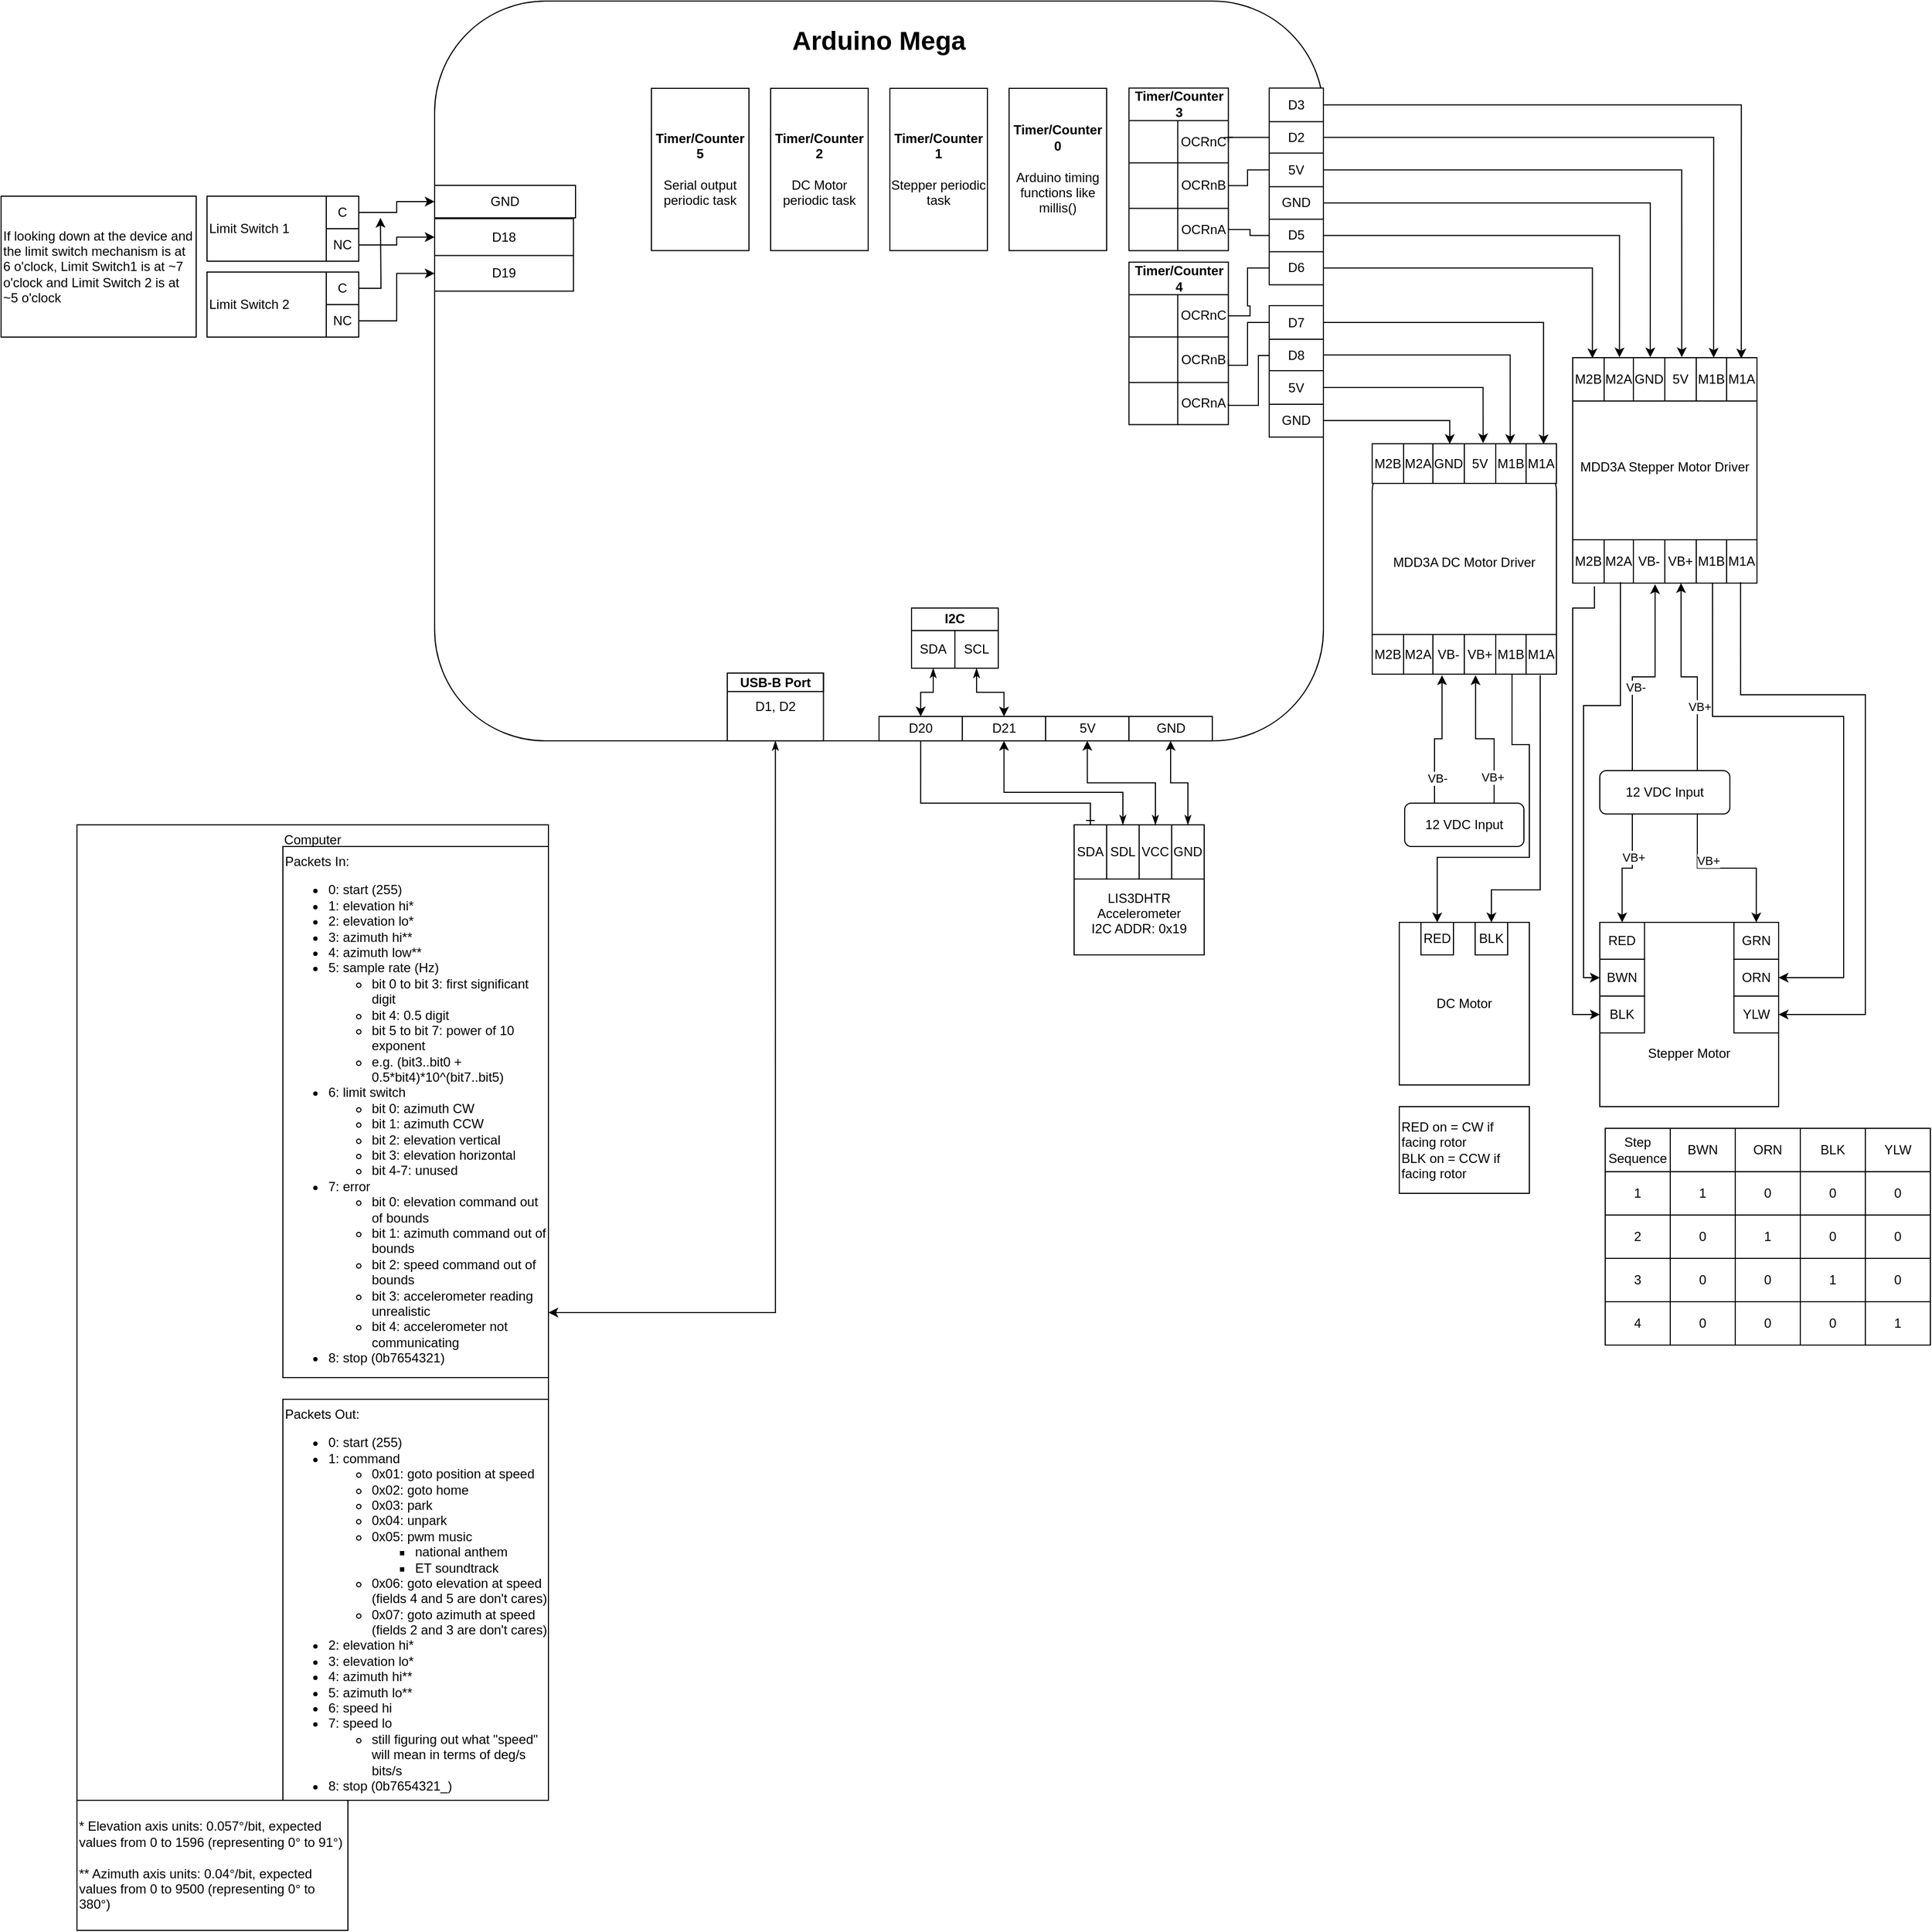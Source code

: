 <mxfile version="14.4.7" type="device"><diagram id="C0KFSPyw03zar2ZqgSOU" name="Page-1"><mxGraphModel dx="2272" dy="1805" grid="1" gridSize="10" guides="1" tooltips="1" connect="1" arrows="1" fold="1" page="1" pageScale="1" pageWidth="850" pageHeight="1100" math="0" shadow="0"><root><mxCell id="0"/><mxCell id="1" parent="0"/><mxCell id="5YdX2FJ3HZGjH0jcZ-SD-95" style="edgeStyle=orthogonalEdgeStyle;rounded=0;orthogonalLoop=1;jettySize=auto;html=1;exitX=1;exitY=0.5;exitDx=0;exitDy=0;entryX=0.915;entryY=0.018;entryDx=0;entryDy=0;entryPerimeter=0;" parent="1" source="5YdX2FJ3HZGjH0jcZ-SD-104" target="5YdX2FJ3HZGjH0jcZ-SD-141" edge="1"><mxGeometry relative="1" as="geometry"><mxPoint x="430" y="-892" as="sourcePoint"/><mxPoint x="668" y="-800" as="targetPoint"/></mxGeometry></mxCell><mxCell id="5YdX2FJ3HZGjH0jcZ-SD-99" style="edgeStyle=orthogonalEdgeStyle;rounded=0;orthogonalLoop=1;jettySize=auto;html=1;exitX=1;exitY=0.5;exitDx=0;exitDy=0;entryX=0.765;entryY=0;entryDx=0;entryDy=0;entryPerimeter=0;" parent="1" source="5YdX2FJ3HZGjH0jcZ-SD-116" target="5YdX2FJ3HZGjH0jcZ-SD-141" edge="1"><mxGeometry relative="1" as="geometry"><mxPoint x="450" y="-860" as="sourcePoint"/><mxPoint x="625" y="-800" as="targetPoint"/></mxGeometry></mxCell><mxCell id="5YdX2FJ3HZGjH0jcZ-SD-166" style="edgeStyle=orthogonalEdgeStyle;rounded=0;orthogonalLoop=1;jettySize=auto;html=1;exitX=0.25;exitY=0;exitDx=0;exitDy=0;entryX=0.447;entryY=1.025;entryDx=0;entryDy=0;entryPerimeter=0;" parent="1" source="5YdX2FJ3HZGjH0jcZ-SD-14" target="5YdX2FJ3HZGjH0jcZ-SD-159" edge="1"><mxGeometry relative="1" as="geometry"/></mxCell><mxCell id="XPlK5IKg6PWmTXzJqhiE-1" value="VB-" style="edgeLabel;html=1;align=center;verticalAlign=middle;resizable=0;points=[];" parent="5YdX2FJ3HZGjH0jcZ-SD-166" vertex="1" connectable="0"><mxGeometry x="-0.202" y="-3" relative="1" as="geometry"><mxPoint as="offset"/></mxGeometry></mxCell><mxCell id="5YdX2FJ3HZGjH0jcZ-SD-167" style="edgeStyle=orthogonalEdgeStyle;rounded=0;orthogonalLoop=1;jettySize=auto;html=1;exitX=0.75;exitY=0;exitDx=0;exitDy=0;entryX=0.588;entryY=1;entryDx=0;entryDy=0;entryPerimeter=0;" parent="1" source="5YdX2FJ3HZGjH0jcZ-SD-14" target="5YdX2FJ3HZGjH0jcZ-SD-159" edge="1"><mxGeometry relative="1" as="geometry"/></mxCell><mxCell id="XPlK5IKg6PWmTXzJqhiE-2" value="VB+" style="edgeLabel;html=1;align=center;verticalAlign=middle;resizable=0;points=[];" parent="5YdX2FJ3HZGjH0jcZ-SD-167" vertex="1" connectable="0"><mxGeometry x="-0.365" y="-2" relative="1" as="geometry"><mxPoint as="offset"/></mxGeometry></mxCell><mxCell id="5YdX2FJ3HZGjH0jcZ-SD-14" value="12 VDC Input" style="rounded=1;whiteSpace=wrap;html=1;sketch=0;fillColor=#ffffff;" parent="1" vertex="1"><mxGeometry x="665" y="-310" width="120" height="40" as="geometry"/></mxCell><mxCell id="5YdX2FJ3HZGjH0jcZ-SD-126" value="" style="group" parent="1" vertex="1" connectable="0"><mxGeometry x="-410" y="-1020" width="820" height="690" as="geometry"/></mxCell><mxCell id="-ECTjhzln9IzdBwGtKHd-32" value="D1" style="rounded=0;whiteSpace=wrap;html=1;" parent="5YdX2FJ3HZGjH0jcZ-SD-126" vertex="1"><mxGeometry x="230.625" y="595.566" width="51.25" height="66.918" as="geometry"/></mxCell><mxCell id="-ECTjhzln9IzdBwGtKHd-33" value="D0" style="rounded=0;whiteSpace=wrap;html=1;" parent="5YdX2FJ3HZGjH0jcZ-SD-126" vertex="1"><mxGeometry x="179.375" y="595.566" width="51.25" height="66.918" as="geometry"/></mxCell><mxCell id="XPlK5IKg6PWmTXzJqhiE-116" value="" style="group" parent="5YdX2FJ3HZGjH0jcZ-SD-126" vertex="1" connectable="0"><mxGeometry width="820" height="682.56" as="geometry"/></mxCell><mxCell id="5YdX2FJ3HZGjH0jcZ-SD-1" value="&lt;h1&gt;Arduino Mega&lt;br&gt;&lt;/h1&gt;&lt;div&gt;&lt;br&gt;&lt;/div&gt;" style="rounded=1;whiteSpace=wrap;html=1;verticalAlign=top;" parent="XPlK5IKg6PWmTXzJqhiE-116" vertex="1"><mxGeometry width="820" height="682.559" as="geometry"/></mxCell><mxCell id="5YdX2FJ3HZGjH0jcZ-SD-103" value="" style="shape=table;html=1;whiteSpace=wrap;startSize=0;container=1;collapsible=0;childLayout=tableLayout;sketch=0;strokeColor=#000000;fillColor=#ffffff;gradientColor=#ffffff;" parent="XPlK5IKg6PWmTXzJqhiE-116" vertex="1"><mxGeometry x="770" y="80.3" width="50" height="181.43" as="geometry"/></mxCell><mxCell id="5YdX2FJ3HZGjH0jcZ-SD-104" value="" style="shape=partialRectangle;html=1;whiteSpace=wrap;collapsible=0;dropTarget=0;pointerEvents=0;fillColor=none;top=0;left=0;bottom=0;right=0;points=[[0,0.5],[1,0.5]];portConstraint=eastwest;" parent="5YdX2FJ3HZGjH0jcZ-SD-103" vertex="1"><mxGeometry width="50" height="31" as="geometry"/></mxCell><mxCell id="5YdX2FJ3HZGjH0jcZ-SD-105" value="D3" style="shape=partialRectangle;html=1;whiteSpace=wrap;connectable=0;fillColor=none;top=0;left=0;bottom=0;right=0;overflow=hidden;" parent="5YdX2FJ3HZGjH0jcZ-SD-104" vertex="1"><mxGeometry width="50" height="31" as="geometry"/></mxCell><mxCell id="5YdX2FJ3HZGjH0jcZ-SD-116" style="shape=partialRectangle;html=1;whiteSpace=wrap;collapsible=0;dropTarget=0;pointerEvents=0;fillColor=none;top=0;left=0;bottom=0;right=0;points=[[0,0.5],[1,0.5]];portConstraint=eastwest;" parent="5YdX2FJ3HZGjH0jcZ-SD-103" vertex="1"><mxGeometry y="31" width="50" height="29" as="geometry"/></mxCell><mxCell id="5YdX2FJ3HZGjH0jcZ-SD-117" value="D2" style="shape=partialRectangle;html=1;whiteSpace=wrap;connectable=0;fillColor=none;top=0;left=0;bottom=0;right=0;overflow=hidden;" parent="5YdX2FJ3HZGjH0jcZ-SD-116" vertex="1"><mxGeometry width="50" height="29" as="geometry"/></mxCell><mxCell id="5YdX2FJ3HZGjH0jcZ-SD-118" style="shape=partialRectangle;html=1;whiteSpace=wrap;collapsible=0;dropTarget=0;pointerEvents=0;fillColor=none;top=0;left=0;bottom=0;right=0;points=[[0,0.5],[1,0.5]];portConstraint=eastwest;" parent="5YdX2FJ3HZGjH0jcZ-SD-103" vertex="1"><mxGeometry y="60" width="50" height="31" as="geometry"/></mxCell><mxCell id="5YdX2FJ3HZGjH0jcZ-SD-119" value="5V" style="shape=partialRectangle;html=1;whiteSpace=wrap;connectable=0;fillColor=none;top=0;left=0;bottom=0;right=0;overflow=hidden;" parent="5YdX2FJ3HZGjH0jcZ-SD-118" vertex="1"><mxGeometry width="50" height="31" as="geometry"/></mxCell><mxCell id="5YdX2FJ3HZGjH0jcZ-SD-120" style="shape=partialRectangle;html=1;whiteSpace=wrap;collapsible=0;dropTarget=0;pointerEvents=0;fillColor=none;top=0;left=0;bottom=0;right=0;points=[[0,0.5],[1,0.5]];portConstraint=eastwest;" parent="5YdX2FJ3HZGjH0jcZ-SD-103" vertex="1"><mxGeometry y="91" width="50" height="30" as="geometry"/></mxCell><mxCell id="5YdX2FJ3HZGjH0jcZ-SD-121" value="GND" style="shape=partialRectangle;html=1;whiteSpace=wrap;connectable=0;fillColor=none;top=0;left=0;bottom=0;right=0;overflow=hidden;" parent="5YdX2FJ3HZGjH0jcZ-SD-120" vertex="1"><mxGeometry width="50" height="30" as="geometry"/></mxCell><mxCell id="5YdX2FJ3HZGjH0jcZ-SD-122" style="shape=partialRectangle;html=1;whiteSpace=wrap;collapsible=0;dropTarget=0;pointerEvents=0;fillColor=none;top=0;left=0;bottom=0;right=0;points=[[0,0.5],[1,0.5]];portConstraint=eastwest;" parent="5YdX2FJ3HZGjH0jcZ-SD-103" vertex="1"><mxGeometry y="121" width="50" height="30" as="geometry"/></mxCell><mxCell id="5YdX2FJ3HZGjH0jcZ-SD-123" value="D5" style="shape=partialRectangle;html=1;whiteSpace=wrap;connectable=0;fillColor=none;top=0;left=0;bottom=0;right=0;overflow=hidden;" parent="5YdX2FJ3HZGjH0jcZ-SD-122" vertex="1"><mxGeometry width="50" height="30" as="geometry"/></mxCell><mxCell id="5YdX2FJ3HZGjH0jcZ-SD-124" style="shape=partialRectangle;html=1;whiteSpace=wrap;collapsible=0;dropTarget=0;pointerEvents=0;fillColor=none;top=0;left=0;bottom=0;right=0;points=[[0,0.5],[1,0.5]];portConstraint=eastwest;" parent="5YdX2FJ3HZGjH0jcZ-SD-103" vertex="1"><mxGeometry y="151" width="50" height="30" as="geometry"/></mxCell><mxCell id="5YdX2FJ3HZGjH0jcZ-SD-125" value="D6" style="shape=partialRectangle;html=1;whiteSpace=wrap;connectable=0;fillColor=none;top=0;left=0;bottom=0;right=0;overflow=hidden;" parent="5YdX2FJ3HZGjH0jcZ-SD-124" vertex="1"><mxGeometry width="50" height="30" as="geometry"/></mxCell><mxCell id="5YdX2FJ3HZGjH0jcZ-SD-215" value="" style="shape=table;html=1;whiteSpace=wrap;startSize=0;container=1;collapsible=0;childLayout=tableLayout;sketch=0;strokeColor=#000000;fillColor=#ffffff;gradientColor=#ffffff;" parent="XPlK5IKg6PWmTXzJqhiE-116" vertex="1"><mxGeometry x="770" y="281.05" width="50" height="121.2" as="geometry"/></mxCell><mxCell id="5YdX2FJ3HZGjH0jcZ-SD-216" value="" style="shape=partialRectangle;html=1;whiteSpace=wrap;collapsible=0;dropTarget=0;pointerEvents=0;fillColor=none;top=0;left=0;bottom=0;right=0;points=[[0,0.5],[1,0.5]];portConstraint=eastwest;" parent="5YdX2FJ3HZGjH0jcZ-SD-215" vertex="1"><mxGeometry width="50" height="31" as="geometry"/></mxCell><mxCell id="5YdX2FJ3HZGjH0jcZ-SD-217" value="D7" style="shape=partialRectangle;html=1;whiteSpace=wrap;connectable=0;fillColor=none;top=0;left=0;bottom=0;right=0;overflow=hidden;" parent="5YdX2FJ3HZGjH0jcZ-SD-216" vertex="1"><mxGeometry width="50" height="31" as="geometry"/></mxCell><mxCell id="5YdX2FJ3HZGjH0jcZ-SD-218" style="shape=partialRectangle;html=1;whiteSpace=wrap;collapsible=0;dropTarget=0;pointerEvents=0;fillColor=none;top=0;left=0;bottom=0;right=0;points=[[0,0.5],[1,0.5]];portConstraint=eastwest;" parent="5YdX2FJ3HZGjH0jcZ-SD-215" vertex="1"><mxGeometry y="31" width="50" height="29" as="geometry"/></mxCell><mxCell id="5YdX2FJ3HZGjH0jcZ-SD-219" value="D8" style="shape=partialRectangle;html=1;whiteSpace=wrap;connectable=0;fillColor=none;top=0;left=0;bottom=0;right=0;overflow=hidden;" parent="5YdX2FJ3HZGjH0jcZ-SD-218" vertex="1"><mxGeometry width="50" height="29" as="geometry"/></mxCell><mxCell id="5YdX2FJ3HZGjH0jcZ-SD-220" style="shape=partialRectangle;html=1;whiteSpace=wrap;collapsible=0;dropTarget=0;pointerEvents=0;fillColor=none;top=0;left=0;bottom=0;right=0;points=[[0,0.5],[1,0.5]];portConstraint=eastwest;" parent="5YdX2FJ3HZGjH0jcZ-SD-215" vertex="1"><mxGeometry y="60" width="50" height="31" as="geometry"/></mxCell><mxCell id="5YdX2FJ3HZGjH0jcZ-SD-221" value="5V" style="shape=partialRectangle;html=1;whiteSpace=wrap;connectable=0;fillColor=none;top=0;left=0;bottom=0;right=0;overflow=hidden;" parent="5YdX2FJ3HZGjH0jcZ-SD-220" vertex="1"><mxGeometry width="50" height="31" as="geometry"/></mxCell><mxCell id="5YdX2FJ3HZGjH0jcZ-SD-222" style="shape=partialRectangle;html=1;whiteSpace=wrap;collapsible=0;dropTarget=0;pointerEvents=0;fillColor=none;top=0;left=0;bottom=0;right=0;points=[[0,0.5],[1,0.5]];portConstraint=eastwest;" parent="5YdX2FJ3HZGjH0jcZ-SD-215" vertex="1"><mxGeometry y="91" width="50" height="30" as="geometry"/></mxCell><mxCell id="5YdX2FJ3HZGjH0jcZ-SD-223" value="GND" style="shape=partialRectangle;html=1;whiteSpace=wrap;connectable=0;fillColor=none;top=0;left=0;bottom=0;right=0;overflow=hidden;" parent="5YdX2FJ3HZGjH0jcZ-SD-222" vertex="1"><mxGeometry width="50" height="30" as="geometry"/></mxCell><mxCell id="5YdX2FJ3HZGjH0jcZ-SD-252" value="Timer/Counter 3" style="shape=table;html=1;whiteSpace=wrap;startSize=30;container=1;collapsible=0;childLayout=tableLayout;fontStyle=1;align=center;sketch=0;strokeColor=#000000;fillColor=#ffffff;gradientColor=#ffffff;" parent="XPlK5IKg6PWmTXzJqhiE-116" vertex="1"><mxGeometry x="640.63" y="80.3" width="91.69" height="149.9" as="geometry"/></mxCell><mxCell id="5YdX2FJ3HZGjH0jcZ-SD-253" value="" style="shape=partialRectangle;html=1;whiteSpace=wrap;collapsible=0;dropTarget=0;pointerEvents=0;fillColor=none;top=0;left=0;bottom=0;right=0;points=[[0,0.5],[1,0.5]];portConstraint=eastwest;" parent="5YdX2FJ3HZGjH0jcZ-SD-252" vertex="1"><mxGeometry y="30" width="91.69" height="39" as="geometry"/></mxCell><mxCell id="5YdX2FJ3HZGjH0jcZ-SD-254" value="" style="shape=partialRectangle;html=1;whiteSpace=wrap;connectable=0;fillColor=none;top=0;left=0;bottom=0;right=0;overflow=hidden;" parent="5YdX2FJ3HZGjH0jcZ-SD-253" vertex="1"><mxGeometry width="45" height="39" as="geometry"/></mxCell><mxCell id="5YdX2FJ3HZGjH0jcZ-SD-255" value="OCRnC" style="shape=partialRectangle;html=1;whiteSpace=wrap;connectable=0;fillColor=none;top=0;left=0;bottom=0;right=0;overflow=hidden;" parent="5YdX2FJ3HZGjH0jcZ-SD-253" vertex="1"><mxGeometry x="45" width="47" height="39" as="geometry"/></mxCell><mxCell id="5YdX2FJ3HZGjH0jcZ-SD-257" value="" style="shape=partialRectangle;html=1;whiteSpace=wrap;collapsible=0;dropTarget=0;pointerEvents=0;fillColor=none;top=0;left=0;bottom=0;right=0;points=[[0,0.5],[1,0.5]];portConstraint=eastwest;" parent="5YdX2FJ3HZGjH0jcZ-SD-252" vertex="1"><mxGeometry y="69" width="91.69" height="42" as="geometry"/></mxCell><mxCell id="5YdX2FJ3HZGjH0jcZ-SD-258" value="" style="shape=partialRectangle;html=1;whiteSpace=wrap;connectable=0;fillColor=none;top=0;left=0;bottom=0;right=0;overflow=hidden;" parent="5YdX2FJ3HZGjH0jcZ-SD-257" vertex="1"><mxGeometry width="45" height="42" as="geometry"/></mxCell><mxCell id="5YdX2FJ3HZGjH0jcZ-SD-259" value="OCRnB" style="shape=partialRectangle;html=1;whiteSpace=wrap;connectable=0;fillColor=none;top=0;left=0;bottom=0;right=0;overflow=hidden;" parent="5YdX2FJ3HZGjH0jcZ-SD-257" vertex="1"><mxGeometry x="45" width="47" height="42" as="geometry"/></mxCell><mxCell id="5YdX2FJ3HZGjH0jcZ-SD-261" value="" style="shape=partialRectangle;html=1;whiteSpace=wrap;collapsible=0;dropTarget=0;pointerEvents=0;fillColor=none;top=0;left=0;bottom=0;right=0;points=[[0,0.5],[1,0.5]];portConstraint=eastwest;" parent="5YdX2FJ3HZGjH0jcZ-SD-252" vertex="1"><mxGeometry y="111" width="91.69" height="39" as="geometry"/></mxCell><mxCell id="5YdX2FJ3HZGjH0jcZ-SD-262" value="" style="shape=partialRectangle;html=1;whiteSpace=wrap;connectable=0;fillColor=none;top=0;left=0;bottom=0;right=0;overflow=hidden;" parent="5YdX2FJ3HZGjH0jcZ-SD-261" vertex="1"><mxGeometry width="45" height="39" as="geometry"/></mxCell><mxCell id="5YdX2FJ3HZGjH0jcZ-SD-263" value="OCRnA" style="shape=partialRectangle;html=1;whiteSpace=wrap;connectable=0;fillColor=none;top=0;left=0;bottom=0;right=0;overflow=hidden;" parent="5YdX2FJ3HZGjH0jcZ-SD-261" vertex="1"><mxGeometry x="45" width="47" height="39" as="geometry"/></mxCell><mxCell id="5YdX2FJ3HZGjH0jcZ-SD-268" value="Timer/Counter 4" style="shape=table;html=1;whiteSpace=wrap;startSize=30;container=1;collapsible=0;childLayout=tableLayout;fontStyle=1;align=center;sketch=0;strokeColor=#000000;fillColor=#ffffff;gradientColor=#ffffff;" parent="XPlK5IKg6PWmTXzJqhiE-116" vertex="1"><mxGeometry x="640.63" y="240.9" width="91.69" height="149.9" as="geometry"/></mxCell><mxCell id="5YdX2FJ3HZGjH0jcZ-SD-269" value="" style="shape=partialRectangle;html=1;whiteSpace=wrap;collapsible=0;dropTarget=0;pointerEvents=0;fillColor=none;top=0;left=0;bottom=0;right=0;points=[[0,0.5],[1,0.5]];portConstraint=eastwest;" parent="5YdX2FJ3HZGjH0jcZ-SD-268" vertex="1"><mxGeometry y="30" width="91.69" height="39" as="geometry"/></mxCell><mxCell id="5YdX2FJ3HZGjH0jcZ-SD-270" value="" style="shape=partialRectangle;html=1;whiteSpace=wrap;connectable=0;fillColor=none;top=0;left=0;bottom=0;right=0;overflow=hidden;" parent="5YdX2FJ3HZGjH0jcZ-SD-269" vertex="1"><mxGeometry width="45" height="39" as="geometry"/></mxCell><mxCell id="5YdX2FJ3HZGjH0jcZ-SD-271" value="OCRnC" style="shape=partialRectangle;html=1;whiteSpace=wrap;connectable=0;fillColor=none;top=0;left=0;bottom=0;right=0;overflow=hidden;" parent="5YdX2FJ3HZGjH0jcZ-SD-269" vertex="1"><mxGeometry x="45" width="47" height="39" as="geometry"/></mxCell><mxCell id="5YdX2FJ3HZGjH0jcZ-SD-272" value="" style="shape=partialRectangle;html=1;whiteSpace=wrap;collapsible=0;dropTarget=0;pointerEvents=0;fillColor=none;top=0;left=0;bottom=0;right=0;points=[[0,0.5],[1,0.5]];portConstraint=eastwest;" parent="5YdX2FJ3HZGjH0jcZ-SD-268" vertex="1"><mxGeometry y="69" width="91.69" height="42" as="geometry"/></mxCell><mxCell id="5YdX2FJ3HZGjH0jcZ-SD-273" value="" style="shape=partialRectangle;html=1;whiteSpace=wrap;connectable=0;fillColor=none;top=0;left=0;bottom=0;right=0;overflow=hidden;" parent="5YdX2FJ3HZGjH0jcZ-SD-272" vertex="1"><mxGeometry width="45" height="42" as="geometry"/></mxCell><mxCell id="5YdX2FJ3HZGjH0jcZ-SD-274" value="OCRnB" style="shape=partialRectangle;html=1;whiteSpace=wrap;connectable=0;fillColor=none;top=0;left=0;bottom=0;right=0;overflow=hidden;" parent="5YdX2FJ3HZGjH0jcZ-SD-272" vertex="1"><mxGeometry x="45" width="47" height="42" as="geometry"/></mxCell><mxCell id="5YdX2FJ3HZGjH0jcZ-SD-275" value="" style="shape=partialRectangle;html=1;whiteSpace=wrap;collapsible=0;dropTarget=0;pointerEvents=0;fillColor=none;top=0;left=0;bottom=0;right=0;points=[[0,0.5],[1,0.5]];portConstraint=eastwest;" parent="5YdX2FJ3HZGjH0jcZ-SD-268" vertex="1"><mxGeometry y="111" width="91.69" height="39" as="geometry"/></mxCell><mxCell id="5YdX2FJ3HZGjH0jcZ-SD-276" value="" style="shape=partialRectangle;html=1;whiteSpace=wrap;connectable=0;fillColor=none;top=0;left=0;bottom=0;right=0;overflow=hidden;" parent="5YdX2FJ3HZGjH0jcZ-SD-275" vertex="1"><mxGeometry width="45" height="39" as="geometry"/></mxCell><mxCell id="5YdX2FJ3HZGjH0jcZ-SD-277" value="OCRnA" style="shape=partialRectangle;html=1;whiteSpace=wrap;connectable=0;fillColor=none;top=0;left=0;bottom=0;right=0;overflow=hidden;" parent="5YdX2FJ3HZGjH0jcZ-SD-275" vertex="1"><mxGeometry x="45" width="47" height="39" as="geometry"/></mxCell><mxCell id="-ECTjhzln9IzdBwGtKHd-39" value="D20" style="rounded=0;whiteSpace=wrap;html=1;" parent="XPlK5IKg6PWmTXzJqhiE-116" vertex="1"><mxGeometry x="410" y="660" width="76.88" height="22.56" as="geometry"/></mxCell><mxCell id="-ECTjhzln9IzdBwGtKHd-40" value="D21" style="rounded=0;whiteSpace=wrap;html=1;" parent="XPlK5IKg6PWmTXzJqhiE-116" vertex="1"><mxGeometry x="486.88" y="660" width="76.87" height="22.56" as="geometry"/></mxCell><mxCell id="-ECTjhzln9IzdBwGtKHd-51" value="5V" style="rounded=0;whiteSpace=wrap;html=1;" parent="XPlK5IKg6PWmTXzJqhiE-116" vertex="1"><mxGeometry x="563.75" y="660" width="76.88" height="22.56" as="geometry"/></mxCell><mxCell id="-ECTjhzln9IzdBwGtKHd-52" value="GND" style="rounded=0;whiteSpace=wrap;html=1;" parent="XPlK5IKg6PWmTXzJqhiE-116" vertex="1"><mxGeometry x="640.63" y="660" width="76.88" height="22.56" as="geometry"/></mxCell><mxCell id="5YdX2FJ3HZGjH0jcZ-SD-267" style="edgeStyle=orthogonalEdgeStyle;rounded=0;orthogonalLoop=1;jettySize=auto;html=1;startArrow=none;startFill=0;endArrow=none;endFill=0;" parent="XPlK5IKg6PWmTXzJqhiE-116" source="5YdX2FJ3HZGjH0jcZ-SD-261" target="5YdX2FJ3HZGjH0jcZ-SD-122" edge="1"><mxGeometry relative="1" as="geometry"/></mxCell><mxCell id="5YdX2FJ3HZGjH0jcZ-SD-280" style="edgeStyle=orthogonalEdgeStyle;rounded=0;orthogonalLoop=1;jettySize=auto;html=1;exitX=0;exitY=0.5;exitDx=0;exitDy=0;entryX=1;entryY=0.5;entryDx=0;entryDy=0;startArrow=none;startFill=0;endArrow=none;endFill=0;" parent="XPlK5IKg6PWmTXzJqhiE-116" source="5YdX2FJ3HZGjH0jcZ-SD-124" target="5YdX2FJ3HZGjH0jcZ-SD-269" edge="1"><mxGeometry relative="1" as="geometry"/></mxCell><mxCell id="5YdX2FJ3HZGjH0jcZ-SD-279" style="edgeStyle=orthogonalEdgeStyle;rounded=0;orthogonalLoop=1;jettySize=auto;html=1;exitX=0;exitY=0.5;exitDx=0;exitDy=0;entryX=1;entryY=0.5;entryDx=0;entryDy=0;startArrow=none;startFill=0;endArrow=none;endFill=0;" parent="XPlK5IKg6PWmTXzJqhiE-116" source="5YdX2FJ3HZGjH0jcZ-SD-216" target="5YdX2FJ3HZGjH0jcZ-SD-272" edge="1"><mxGeometry relative="1" as="geometry"><Array as="points"><mxPoint x="750" y="297"/><mxPoint x="750" y="336"/><mxPoint x="732" y="336"/></Array></mxGeometry></mxCell><mxCell id="5YdX2FJ3HZGjH0jcZ-SD-281" style="edgeStyle=orthogonalEdgeStyle;rounded=0;orthogonalLoop=1;jettySize=auto;html=1;exitX=1;exitY=0.5;exitDx=0;exitDy=0;startArrow=none;startFill=0;endArrow=none;endFill=0;" parent="XPlK5IKg6PWmTXzJqhiE-116" source="5YdX2FJ3HZGjH0jcZ-SD-275" target="5YdX2FJ3HZGjH0jcZ-SD-218" edge="1"><mxGeometry relative="1" as="geometry"><Array as="points"><mxPoint x="732" y="373"/><mxPoint x="760" y="373"/><mxPoint x="760" y="327"/></Array></mxGeometry></mxCell><mxCell id="-ECTjhzln9IzdBwGtKHd-47" style="edgeStyle=orthogonalEdgeStyle;rounded=0;orthogonalLoop=1;jettySize=auto;html=1;exitX=0.5;exitY=0;exitDx=0;exitDy=0;entryX=0.5;entryY=1;entryDx=0;entryDy=0;startArrow=classic;startFill=1;endArrow=classicThin;endFill=1;" parent="XPlK5IKg6PWmTXzJqhiE-116" source="-ECTjhzln9IzdBwGtKHd-39" target="-ECTjhzln9IzdBwGtKHd-42" edge="1"><mxGeometry relative="1" as="geometry"/></mxCell><mxCell id="-ECTjhzln9IzdBwGtKHd-48" style="edgeStyle=orthogonalEdgeStyle;rounded=0;orthogonalLoop=1;jettySize=auto;html=1;exitX=0.5;exitY=0;exitDx=0;exitDy=0;entryX=0.5;entryY=1;entryDx=0;entryDy=0;startArrow=classic;startFill=1;endArrow=classicThin;endFill=1;" parent="XPlK5IKg6PWmTXzJqhiE-116" source="-ECTjhzln9IzdBwGtKHd-40" target="-ECTjhzln9IzdBwGtKHd-43" edge="1"><mxGeometry relative="1" as="geometry"/></mxCell><mxCell id="XPlK5IKg6PWmTXzJqhiE-117" value="" style="shape=table;html=1;whiteSpace=wrap;startSize=0;container=1;collapsible=0;childLayout=tableLayout;" parent="XPlK5IKg6PWmTXzJqhiE-116" vertex="1"><mxGeometry y="200.753" width="128.125" height="66.918" as="geometry"/></mxCell><mxCell id="XPlK5IKg6PWmTXzJqhiE-118" value="" style="shape=partialRectangle;html=1;whiteSpace=wrap;collapsible=0;dropTarget=0;pointerEvents=0;fillColor=none;top=0;left=0;bottom=0;right=0;points=[[0,0.5],[1,0.5]];portConstraint=eastwest;" parent="XPlK5IKg6PWmTXzJqhiE-117" vertex="1"><mxGeometry width="128.125" height="34" as="geometry"/></mxCell><mxCell id="XPlK5IKg6PWmTXzJqhiE-119" value="D18" style="shape=partialRectangle;html=1;whiteSpace=wrap;connectable=0;fillColor=none;top=0;left=0;bottom=0;right=0;overflow=hidden;" parent="XPlK5IKg6PWmTXzJqhiE-118" vertex="1"><mxGeometry width="128" height="34" as="geometry"/></mxCell><mxCell id="XPlK5IKg6PWmTXzJqhiE-122" value="" style="shape=partialRectangle;html=1;whiteSpace=wrap;collapsible=0;dropTarget=0;pointerEvents=0;fillColor=none;top=0;left=0;bottom=0;right=0;points=[[0,0.5],[1,0.5]];portConstraint=eastwest;" parent="XPlK5IKg6PWmTXzJqhiE-117" vertex="1"><mxGeometry y="34" width="128.125" height="33" as="geometry"/></mxCell><mxCell id="XPlK5IKg6PWmTXzJqhiE-123" value="D19" style="shape=partialRectangle;html=1;whiteSpace=wrap;connectable=0;fillColor=none;top=0;left=0;bottom=0;right=0;overflow=hidden;" parent="XPlK5IKg6PWmTXzJqhiE-122" vertex="1"><mxGeometry width="128" height="33" as="geometry"/></mxCell><mxCell id="XPlK5IKg6PWmTXzJqhiE-137" style="edgeStyle=orthogonalEdgeStyle;rounded=0;orthogonalLoop=1;jettySize=auto;html=1;exitX=0;exitY=0.5;exitDx=0;exitDy=0;entryX=1;entryY=0.5;entryDx=0;entryDy=0;startArrow=none;startFill=0;endArrow=ERone;endFill=0;" parent="XPlK5IKg6PWmTXzJqhiE-116" source="5YdX2FJ3HZGjH0jcZ-SD-116" target="5YdX2FJ3HZGjH0jcZ-SD-253" edge="1"><mxGeometry relative="1" as="geometry"/></mxCell><mxCell id="XPlK5IKg6PWmTXzJqhiE-138" style="edgeStyle=orthogonalEdgeStyle;rounded=0;orthogonalLoop=1;jettySize=auto;html=1;exitX=0;exitY=0.5;exitDx=0;exitDy=0;entryX=1;entryY=0.5;entryDx=0;entryDy=0;startArrow=none;startFill=0;endArrow=none;endFill=0;" parent="XPlK5IKg6PWmTXzJqhiE-116" source="5YdX2FJ3HZGjH0jcZ-SD-118" target="5YdX2FJ3HZGjH0jcZ-SD-257" edge="1"><mxGeometry relative="1" as="geometry"><Array as="points"><mxPoint x="750" y="156"/><mxPoint x="750" y="170"/></Array></mxGeometry></mxCell><mxCell id="XPlK5IKg6PWmTXzJqhiE-140" value="" style="group" parent="XPlK5IKg6PWmTXzJqhiE-116" vertex="1" connectable="0"><mxGeometry x="440" y="560" width="80" height="55.49" as="geometry"/></mxCell><mxCell id="-ECTjhzln9IzdBwGtKHd-41" value="&lt;b&gt;I2C&lt;/b&gt;" style="rounded=0;whiteSpace=wrap;html=1;fillColor=#ffffff;" parent="XPlK5IKg6PWmTXzJqhiE-140" vertex="1"><mxGeometry width="80.0" height="20.809" as="geometry"/></mxCell><mxCell id="-ECTjhzln9IzdBwGtKHd-42" value="SDA" style="rounded=0;whiteSpace=wrap;html=1;fillColor=#ffffff;" parent="XPlK5IKg6PWmTXzJqhiE-140" vertex="1"><mxGeometry y="20.809" width="40.0" height="34.681" as="geometry"/></mxCell><mxCell id="-ECTjhzln9IzdBwGtKHd-43" value="SCL" style="rounded=0;whiteSpace=wrap;html=1;fillColor=#ffffff;" parent="XPlK5IKg6PWmTXzJqhiE-140" vertex="1"><mxGeometry x="40.0" y="20.809" width="40.0" height="34.681" as="geometry"/></mxCell><mxCell id="XPlK5IKg6PWmTXzJqhiE-141" value="" style="group" parent="XPlK5IKg6PWmTXzJqhiE-116" vertex="1" connectable="0"><mxGeometry x="270" y="620" width="88.75" height="62.56" as="geometry"/></mxCell><mxCell id="-ECTjhzln9IzdBwGtKHd-34" value="D1, D2" style="rounded=0;whiteSpace=wrap;html=1;fillColor=none;" parent="XPlK5IKg6PWmTXzJqhiE-141" vertex="1"><mxGeometry width="88.75" height="62.56" as="geometry"/></mxCell><mxCell id="-ECTjhzln9IzdBwGtKHd-35" value="&lt;b&gt;USB-B Port&lt;/b&gt;" style="rounded=0;whiteSpace=wrap;html=1;fillColor=none;" parent="XPlK5IKg6PWmTXzJqhiE-141" vertex="1"><mxGeometry width="88.75" height="17.062" as="geometry"/></mxCell><mxCell id="YmgDDDssyrWDpxmMsUiK-11" value="&lt;b&gt;Timer/Counter 0&lt;br&gt;&lt;/b&gt;&lt;br&gt;Arduino timing functions like millis()" style="rounded=0;whiteSpace=wrap;html=1;" parent="XPlK5IKg6PWmTXzJqhiE-116" vertex="1"><mxGeometry x="530" y="80.5" width="90" height="149.7" as="geometry"/></mxCell><mxCell id="YmgDDDssyrWDpxmMsUiK-12" value="&lt;b&gt;Timer/Counter 1&lt;br&gt;&lt;/b&gt;&lt;br&gt;Stepper periodic task" style="rounded=0;whiteSpace=wrap;html=1;" parent="XPlK5IKg6PWmTXzJqhiE-116" vertex="1"><mxGeometry x="420" y="80.5" width="90" height="149.7" as="geometry"/></mxCell><mxCell id="ynMvI_haguVfY6MVHyNJ-3" value="GND" style="rounded=0;whiteSpace=wrap;html=1;" parent="XPlK5IKg6PWmTXzJqhiE-116" vertex="1"><mxGeometry y="170" width="130" height="30" as="geometry"/></mxCell><mxCell id="lcpupuDTPBg-cmE0uWCl-75" value="&lt;b&gt;Timer/Counter 2&lt;br&gt;&lt;/b&gt;&lt;br&gt;DC Motor periodic task" style="rounded=0;whiteSpace=wrap;html=1;" parent="XPlK5IKg6PWmTXzJqhiE-116" vertex="1"><mxGeometry x="310" y="80.5" width="90" height="149.7" as="geometry"/></mxCell><mxCell id="JDu-h2X5VWE5rBeD-06T-1" value="&lt;b&gt;Timer/Counter 5&lt;br&gt;&lt;/b&gt;&lt;br&gt;Serial output periodic task" style="rounded=0;whiteSpace=wrap;html=1;" vertex="1" parent="XPlK5IKg6PWmTXzJqhiE-116"><mxGeometry x="200" y="80.5" width="90" height="149.7" as="geometry"/></mxCell><mxCell id="5YdX2FJ3HZGjH0jcZ-SD-157" value="" style="group" parent="1" vertex="1" connectable="0"><mxGeometry x="640" y="-690" width="170" height="200" as="geometry"/></mxCell><mxCell id="5YdX2FJ3HZGjH0jcZ-SD-21" value="MDD3A Stepper Motor Driver" style="rounded=1;whiteSpace=wrap;html=1;sketch=0;strokeColor=#000000;fillColor=#ffffff;gradientColor=#ffffff;" parent="5YdX2FJ3HZGjH0jcZ-SD-157" vertex="1"><mxGeometry width="170" height="200" as="geometry"/></mxCell><mxCell id="5YdX2FJ3HZGjH0jcZ-SD-140" value="" style="shape=table;html=1;whiteSpace=wrap;startSize=0;container=1;collapsible=0;childLayout=tableLayout;sketch=0;strokeColor=#000000;fillColor=#ffffff;gradientColor=#ffffff;" parent="5YdX2FJ3HZGjH0jcZ-SD-157" vertex="1"><mxGeometry y="-1" width="170" height="40" as="geometry"/></mxCell><mxCell id="5YdX2FJ3HZGjH0jcZ-SD-141" value="" style="shape=partialRectangle;html=1;whiteSpace=wrap;collapsible=0;dropTarget=0;pointerEvents=0;fillColor=none;top=0;left=0;bottom=0;right=0;points=[[0,0.5],[1,0.5]];portConstraint=eastwest;" parent="5YdX2FJ3HZGjH0jcZ-SD-140" vertex="1"><mxGeometry width="170" height="40" as="geometry"/></mxCell><mxCell id="5YdX2FJ3HZGjH0jcZ-SD-142" value="M2B" style="shape=partialRectangle;html=1;whiteSpace=wrap;connectable=0;fillColor=none;top=0;left=0;bottom=0;right=0;overflow=hidden;" parent="5YdX2FJ3HZGjH0jcZ-SD-141" vertex="1"><mxGeometry width="29" height="40" as="geometry"/></mxCell><mxCell id="5YdX2FJ3HZGjH0jcZ-SD-143" value="M2A" style="shape=partialRectangle;html=1;whiteSpace=wrap;connectable=0;fillColor=none;top=0;left=0;bottom=0;right=0;overflow=hidden;" parent="5YdX2FJ3HZGjH0jcZ-SD-141" vertex="1"><mxGeometry x="29" width="27" height="40" as="geometry"/></mxCell><mxCell id="5YdX2FJ3HZGjH0jcZ-SD-153" value="GND" style="shape=partialRectangle;html=1;whiteSpace=wrap;connectable=0;fillColor=none;top=0;left=0;bottom=0;right=0;overflow=hidden;" parent="5YdX2FJ3HZGjH0jcZ-SD-141" vertex="1"><mxGeometry x="56" width="29" height="40" as="geometry"/></mxCell><mxCell id="5YdX2FJ3HZGjH0jcZ-SD-154" value="5V" style="shape=partialRectangle;html=1;whiteSpace=wrap;connectable=0;fillColor=none;top=0;left=0;bottom=0;right=0;overflow=hidden;" parent="5YdX2FJ3HZGjH0jcZ-SD-141" vertex="1"><mxGeometry x="85" width="29" height="40" as="geometry"/></mxCell><mxCell id="5YdX2FJ3HZGjH0jcZ-SD-155" value="M1B" style="shape=partialRectangle;html=1;whiteSpace=wrap;connectable=0;fillColor=none;top=0;left=0;bottom=0;right=0;overflow=hidden;" parent="5YdX2FJ3HZGjH0jcZ-SD-141" vertex="1"><mxGeometry x="114" width="28" height="40" as="geometry"/></mxCell><mxCell id="5YdX2FJ3HZGjH0jcZ-SD-156" value="M1A" style="shape=partialRectangle;html=1;whiteSpace=wrap;connectable=0;fillColor=none;top=0;left=0;bottom=0;right=0;overflow=hidden;" parent="5YdX2FJ3HZGjH0jcZ-SD-141" vertex="1"><mxGeometry x="142" width="28" height="40" as="geometry"/></mxCell><mxCell id="5YdX2FJ3HZGjH0jcZ-SD-158" value="" style="shape=table;html=1;whiteSpace=wrap;startSize=0;container=1;collapsible=0;childLayout=tableLayout;sketch=0;strokeColor=#000000;fillColor=#ffffff;gradientColor=#ffffff;" parent="5YdX2FJ3HZGjH0jcZ-SD-157" vertex="1"><mxGeometry y="167" width="170" height="40" as="geometry"/></mxCell><mxCell id="5YdX2FJ3HZGjH0jcZ-SD-159" value="" style="shape=partialRectangle;html=1;whiteSpace=wrap;collapsible=0;dropTarget=0;pointerEvents=0;fillColor=none;top=0;left=0;bottom=0;right=0;points=[[0,0.5],[1,0.5]];portConstraint=eastwest;" parent="5YdX2FJ3HZGjH0jcZ-SD-158" vertex="1"><mxGeometry width="170" height="40" as="geometry"/></mxCell><mxCell id="5YdX2FJ3HZGjH0jcZ-SD-160" value="M2B" style="shape=partialRectangle;html=1;whiteSpace=wrap;connectable=0;fillColor=none;top=0;left=0;bottom=0;right=0;overflow=hidden;" parent="5YdX2FJ3HZGjH0jcZ-SD-159" vertex="1"><mxGeometry width="29" height="40" as="geometry"/></mxCell><mxCell id="5YdX2FJ3HZGjH0jcZ-SD-161" value="M2A" style="shape=partialRectangle;html=1;whiteSpace=wrap;connectable=0;fillColor=none;top=0;left=0;bottom=0;right=0;overflow=hidden;" parent="5YdX2FJ3HZGjH0jcZ-SD-159" vertex="1"><mxGeometry x="29" width="27" height="40" as="geometry"/></mxCell><mxCell id="5YdX2FJ3HZGjH0jcZ-SD-162" value="VB-" style="shape=partialRectangle;html=1;whiteSpace=wrap;connectable=0;fillColor=none;top=0;left=0;bottom=0;right=0;overflow=hidden;" parent="5YdX2FJ3HZGjH0jcZ-SD-159" vertex="1"><mxGeometry x="56" width="29" height="40" as="geometry"/></mxCell><mxCell id="5YdX2FJ3HZGjH0jcZ-SD-163" value="VB+" style="shape=partialRectangle;html=1;whiteSpace=wrap;connectable=0;fillColor=none;top=0;left=0;bottom=0;right=0;overflow=hidden;" parent="5YdX2FJ3HZGjH0jcZ-SD-159" vertex="1"><mxGeometry x="85" width="29" height="40" as="geometry"/></mxCell><mxCell id="5YdX2FJ3HZGjH0jcZ-SD-164" value="M1B" style="shape=partialRectangle;html=1;whiteSpace=wrap;connectable=0;fillColor=none;top=0;left=0;bottom=0;right=0;overflow=hidden;" parent="5YdX2FJ3HZGjH0jcZ-SD-159" vertex="1"><mxGeometry x="114" width="28" height="40" as="geometry"/></mxCell><mxCell id="5YdX2FJ3HZGjH0jcZ-SD-165" value="M1A" style="shape=partialRectangle;html=1;whiteSpace=wrap;connectable=0;fillColor=none;top=0;left=0;bottom=0;right=0;overflow=hidden;" parent="5YdX2FJ3HZGjH0jcZ-SD-159" vertex="1"><mxGeometry x="142" width="28" height="40" as="geometry"/></mxCell><mxCell id="5YdX2FJ3HZGjH0jcZ-SD-171" style="edgeStyle=orthogonalEdgeStyle;rounded=0;orthogonalLoop=1;jettySize=auto;html=1;exitX=1;exitY=0.5;exitDx=0;exitDy=0;entryX=0.592;entryY=-0.012;entryDx=0;entryDy=0;entryPerimeter=0;" parent="1" source="5YdX2FJ3HZGjH0jcZ-SD-118" target="5YdX2FJ3HZGjH0jcZ-SD-141" edge="1"><mxGeometry relative="1" as="geometry"/></mxCell><mxCell id="5YdX2FJ3HZGjH0jcZ-SD-172" style="edgeStyle=orthogonalEdgeStyle;rounded=0;orthogonalLoop=1;jettySize=auto;html=1;entryX=0.421;entryY=-0.008;entryDx=0;entryDy=0;entryPerimeter=0;" parent="1" source="5YdX2FJ3HZGjH0jcZ-SD-120" target="5YdX2FJ3HZGjH0jcZ-SD-141" edge="1"><mxGeometry relative="1" as="geometry"/></mxCell><mxCell id="5YdX2FJ3HZGjH0jcZ-SD-173" style="edgeStyle=orthogonalEdgeStyle;rounded=0;orthogonalLoop=1;jettySize=auto;html=1;entryX=0.254;entryY=-0.008;entryDx=0;entryDy=0;entryPerimeter=0;" parent="1" source="5YdX2FJ3HZGjH0jcZ-SD-122" target="5YdX2FJ3HZGjH0jcZ-SD-141" edge="1"><mxGeometry relative="1" as="geometry"/></mxCell><mxCell id="5YdX2FJ3HZGjH0jcZ-SD-174" style="edgeStyle=orthogonalEdgeStyle;rounded=0;orthogonalLoop=1;jettySize=auto;html=1;entryX=0.107;entryY=0.013;entryDx=0;entryDy=0;entryPerimeter=0;" parent="1" source="5YdX2FJ3HZGjH0jcZ-SD-124" target="5YdX2FJ3HZGjH0jcZ-SD-141" edge="1"><mxGeometry relative="1" as="geometry"/></mxCell><mxCell id="5YdX2FJ3HZGjH0jcZ-SD-244" style="edgeStyle=orthogonalEdgeStyle;rounded=0;orthogonalLoop=1;jettySize=auto;html=1;exitX=0.5;exitY=0;exitDx=0;exitDy=0;startArrow=classic;startFill=1;endArrow=none;endFill=0;entryX=0.25;entryY=1;entryDx=0;entryDy=0;" parent="1" source="-ECTjhzln9IzdBwGtKHd-10" target="5YdX2FJ3HZGjH0jcZ-SD-14" edge="1"><mxGeometry relative="1" as="geometry"><mxPoint x="687" y="-220" as="targetPoint"/></mxGeometry></mxCell><mxCell id="XPlK5IKg6PWmTXzJqhiE-3" value="VB+" style="edgeLabel;html=1;align=center;verticalAlign=middle;resizable=0;points=[];" parent="5YdX2FJ3HZGjH0jcZ-SD-244" vertex="1" connectable="0"><mxGeometry x="0.273" y="-1" relative="1" as="geometry"><mxPoint as="offset"/></mxGeometry></mxCell><mxCell id="5YdX2FJ3HZGjH0jcZ-SD-245" style="edgeStyle=orthogonalEdgeStyle;rounded=0;orthogonalLoop=1;jettySize=auto;html=1;exitX=0.5;exitY=0;exitDx=0;exitDy=0;startArrow=classic;startFill=1;endArrow=none;endFill=0;entryX=0.75;entryY=1;entryDx=0;entryDy=0;" parent="1" source="-ECTjhzln9IzdBwGtKHd-11" target="5YdX2FJ3HZGjH0jcZ-SD-14" edge="1"><mxGeometry relative="1" as="geometry"><mxPoint x="773" y="-220" as="targetPoint"/></mxGeometry></mxCell><mxCell id="XPlK5IKg6PWmTXzJqhiE-4" value="VB+" style="edgeLabel;html=1;align=center;verticalAlign=middle;resizable=0;points=[];" parent="5YdX2FJ3HZGjH0jcZ-SD-245" vertex="1" connectable="0"><mxGeometry x="0.217" relative="1" as="geometry"><mxPoint x="-1" y="-7" as="offset"/></mxGeometry></mxCell><mxCell id="5YdX2FJ3HZGjH0jcZ-SD-214" value="&lt;div&gt;DC Motor&lt;/div&gt;" style="shape=box3;whiteSpace=wrap;html=1;boundedLbl=1;backgroundOutline=1;size=15;sketch=0;strokeColor=#000000;fillColor=#ffffff;gradientColor=#ffffff;" parent="1" vertex="1"><mxGeometry x="480" y="-170" width="120" height="150" as="geometry"/></mxCell><mxCell id="5YdX2FJ3HZGjH0jcZ-SD-228" style="edgeStyle=orthogonalEdgeStyle;rounded=0;orthogonalLoop=1;jettySize=auto;html=1;exitX=1;exitY=0.5;exitDx=0;exitDy=0;entryX=0.93;entryY=0.013;entryDx=0;entryDy=0;entryPerimeter=0;" parent="1" source="5YdX2FJ3HZGjH0jcZ-SD-216" target="5YdX2FJ3HZGjH0jcZ-SD-196" edge="1"><mxGeometry relative="1" as="geometry"/></mxCell><mxCell id="5YdX2FJ3HZGjH0jcZ-SD-233" style="edgeStyle=orthogonalEdgeStyle;rounded=0;orthogonalLoop=1;jettySize=auto;html=1;exitX=1;exitY=0.5;exitDx=0;exitDy=0;entryX=0.749;entryY=0.008;entryDx=0;entryDy=0;entryPerimeter=0;" parent="1" source="5YdX2FJ3HZGjH0jcZ-SD-218" target="5YdX2FJ3HZGjH0jcZ-SD-196" edge="1"><mxGeometry relative="1" as="geometry"><mxPoint x="580" y="-690" as="targetPoint"/></mxGeometry></mxCell><mxCell id="5YdX2FJ3HZGjH0jcZ-SD-234" style="edgeStyle=orthogonalEdgeStyle;rounded=0;orthogonalLoop=1;jettySize=auto;html=1;exitX=1;exitY=0.5;exitDx=0;exitDy=0;entryX=0.602;entryY=-0.012;entryDx=0;entryDy=0;entryPerimeter=0;" parent="1" source="5YdX2FJ3HZGjH0jcZ-SD-220" target="5YdX2FJ3HZGjH0jcZ-SD-196" edge="1"><mxGeometry relative="1" as="geometry"/></mxCell><mxCell id="5YdX2FJ3HZGjH0jcZ-SD-235" value="" style="group" parent="1" vertex="1" connectable="0"><mxGeometry x="455" y="-630" width="170" height="220" as="geometry"/></mxCell><mxCell id="5YdX2FJ3HZGjH0jcZ-SD-193" value="" style="group" parent="5YdX2FJ3HZGjH0jcZ-SD-235" vertex="1" connectable="0"><mxGeometry y="36.667" width="170" height="183.333" as="geometry"/></mxCell><mxCell id="5YdX2FJ3HZGjH0jcZ-SD-194" value="MDD3A DC Motor Driver" style="rounded=1;whiteSpace=wrap;html=1;sketch=0;strokeColor=#000000;fillColor=#ffffff;gradientColor=#ffffff;" parent="5YdX2FJ3HZGjH0jcZ-SD-193" vertex="1"><mxGeometry width="170" height="183.333" as="geometry"/></mxCell><mxCell id="5YdX2FJ3HZGjH0jcZ-SD-203" value="" style="shape=table;html=1;whiteSpace=wrap;startSize=0;container=1;collapsible=0;childLayout=tableLayout;sketch=0;strokeColor=#000000;fillColor=#ffffff;gradientColor=#ffffff;" parent="5YdX2FJ3HZGjH0jcZ-SD-193" vertex="1"><mxGeometry y="157.667" width="170" height="36.667" as="geometry"/></mxCell><mxCell id="5YdX2FJ3HZGjH0jcZ-SD-204" value="" style="shape=partialRectangle;html=1;whiteSpace=wrap;collapsible=0;dropTarget=0;pointerEvents=0;fillColor=none;top=0;left=0;bottom=0;right=0;points=[[0,0.5],[1,0.5]];portConstraint=eastwest;" parent="5YdX2FJ3HZGjH0jcZ-SD-203" vertex="1"><mxGeometry width="170" height="37" as="geometry"/></mxCell><mxCell id="5YdX2FJ3HZGjH0jcZ-SD-205" value="M2B" style="shape=partialRectangle;html=1;whiteSpace=wrap;connectable=0;fillColor=none;top=0;left=0;bottom=0;right=0;overflow=hidden;" parent="5YdX2FJ3HZGjH0jcZ-SD-204" vertex="1"><mxGeometry width="29" height="37" as="geometry"/></mxCell><mxCell id="5YdX2FJ3HZGjH0jcZ-SD-206" value="M2A" style="shape=partialRectangle;html=1;whiteSpace=wrap;connectable=0;fillColor=none;top=0;left=0;bottom=0;right=0;overflow=hidden;" parent="5YdX2FJ3HZGjH0jcZ-SD-204" vertex="1"><mxGeometry x="29" width="27" height="37" as="geometry"/></mxCell><mxCell id="5YdX2FJ3HZGjH0jcZ-SD-207" value="VB-" style="shape=partialRectangle;html=1;whiteSpace=wrap;connectable=0;fillColor=none;top=0;left=0;bottom=0;right=0;overflow=hidden;" parent="5YdX2FJ3HZGjH0jcZ-SD-204" vertex="1"><mxGeometry x="56" width="29" height="37" as="geometry"/></mxCell><mxCell id="5YdX2FJ3HZGjH0jcZ-SD-208" value="VB+" style="shape=partialRectangle;html=1;whiteSpace=wrap;connectable=0;fillColor=none;top=0;left=0;bottom=0;right=0;overflow=hidden;" parent="5YdX2FJ3HZGjH0jcZ-SD-204" vertex="1"><mxGeometry x="85" width="29" height="37" as="geometry"/></mxCell><mxCell id="5YdX2FJ3HZGjH0jcZ-SD-209" value="M1B" style="shape=partialRectangle;html=1;whiteSpace=wrap;connectable=0;fillColor=none;top=0;left=0;bottom=0;right=0;overflow=hidden;" parent="5YdX2FJ3HZGjH0jcZ-SD-204" vertex="1"><mxGeometry x="114" width="28" height="37" as="geometry"/></mxCell><mxCell id="5YdX2FJ3HZGjH0jcZ-SD-210" value="M1A" style="shape=partialRectangle;html=1;whiteSpace=wrap;connectable=0;fillColor=none;top=0;left=0;bottom=0;right=0;overflow=hidden;" parent="5YdX2FJ3HZGjH0jcZ-SD-204" vertex="1"><mxGeometry x="142" width="28" height="37" as="geometry"/></mxCell><mxCell id="5YdX2FJ3HZGjH0jcZ-SD-195" value="" style="shape=table;html=1;whiteSpace=wrap;startSize=0;container=1;collapsible=0;childLayout=tableLayout;sketch=0;strokeColor=#000000;fillColor=#ffffff;gradientColor=#ffffff;" parent="5YdX2FJ3HZGjH0jcZ-SD-235" vertex="1"><mxGeometry y="18.333" width="170" height="36.667" as="geometry"/></mxCell><mxCell id="5YdX2FJ3HZGjH0jcZ-SD-196" value="" style="shape=partialRectangle;html=1;whiteSpace=wrap;collapsible=0;dropTarget=0;pointerEvents=0;fillColor=none;top=0;left=0;bottom=0;right=0;points=[[0,0.5],[1,0.5]];portConstraint=eastwest;" parent="5YdX2FJ3HZGjH0jcZ-SD-195" vertex="1"><mxGeometry width="170" height="37" as="geometry"/></mxCell><mxCell id="5YdX2FJ3HZGjH0jcZ-SD-197" value="M2B" style="shape=partialRectangle;html=1;whiteSpace=wrap;connectable=0;fillColor=none;top=0;left=0;bottom=0;right=0;overflow=hidden;" parent="5YdX2FJ3HZGjH0jcZ-SD-196" vertex="1"><mxGeometry width="29" height="37" as="geometry"/></mxCell><mxCell id="5YdX2FJ3HZGjH0jcZ-SD-198" value="M2A" style="shape=partialRectangle;html=1;whiteSpace=wrap;connectable=0;fillColor=none;top=0;left=0;bottom=0;right=0;overflow=hidden;" parent="5YdX2FJ3HZGjH0jcZ-SD-196" vertex="1"><mxGeometry x="29" width="27" height="37" as="geometry"/></mxCell><mxCell id="5YdX2FJ3HZGjH0jcZ-SD-199" value="GND" style="shape=partialRectangle;html=1;whiteSpace=wrap;connectable=0;fillColor=none;top=0;left=0;bottom=0;right=0;overflow=hidden;" parent="5YdX2FJ3HZGjH0jcZ-SD-196" vertex="1"><mxGeometry x="56" width="29" height="37" as="geometry"/></mxCell><mxCell id="5YdX2FJ3HZGjH0jcZ-SD-200" value="5V" style="shape=partialRectangle;html=1;whiteSpace=wrap;connectable=0;fillColor=none;top=0;left=0;bottom=0;right=0;overflow=hidden;" parent="5YdX2FJ3HZGjH0jcZ-SD-196" vertex="1"><mxGeometry x="85" width="29" height="37" as="geometry"/></mxCell><mxCell id="5YdX2FJ3HZGjH0jcZ-SD-201" value="M1B" style="shape=partialRectangle;html=1;whiteSpace=wrap;connectable=0;fillColor=none;top=0;left=0;bottom=0;right=0;overflow=hidden;" parent="5YdX2FJ3HZGjH0jcZ-SD-196" vertex="1"><mxGeometry x="114" width="28" height="37" as="geometry"/></mxCell><mxCell id="5YdX2FJ3HZGjH0jcZ-SD-202" value="M1A" style="shape=partialRectangle;html=1;whiteSpace=wrap;connectable=0;fillColor=none;top=0;left=0;bottom=0;right=0;overflow=hidden;" parent="5YdX2FJ3HZGjH0jcZ-SD-196" vertex="1"><mxGeometry x="142" width="28" height="37" as="geometry"/></mxCell><mxCell id="5YdX2FJ3HZGjH0jcZ-SD-236" style="edgeStyle=orthogonalEdgeStyle;rounded=0;orthogonalLoop=1;jettySize=auto;html=1;exitX=1;exitY=0.5;exitDx=0;exitDy=0;entryX=0.421;entryY=0.008;entryDx=0;entryDy=0;entryPerimeter=0;" parent="1" source="5YdX2FJ3HZGjH0jcZ-SD-222" target="5YdX2FJ3HZGjH0jcZ-SD-196" edge="1"><mxGeometry relative="1" as="geometry"><mxPoint x="530" y="-690" as="targetPoint"/></mxGeometry></mxCell><mxCell id="-ECTjhzln9IzdBwGtKHd-17" style="edgeStyle=orthogonalEdgeStyle;rounded=0;orthogonalLoop=1;jettySize=auto;html=1;exitX=0.5;exitY=0;exitDx=0;exitDy=0;entryX=0.759;entryY=0.991;entryDx=0;entryDy=0;entryPerimeter=0;startArrow=classic;startFill=1;endArrow=none;endFill=0;" parent="1" source="-ECTjhzln9IzdBwGtKHd-12" target="5YdX2FJ3HZGjH0jcZ-SD-204" edge="1"><mxGeometry relative="1" as="geometry"><Array as="points"><mxPoint x="515" y="-230"/><mxPoint x="600" y="-230"/><mxPoint x="600" y="-334"/><mxPoint x="584" y="-334"/></Array></mxGeometry></mxCell><mxCell id="-ECTjhzln9IzdBwGtKHd-12" value="RED" style="rounded=0;whiteSpace=wrap;html=1;" parent="1" vertex="1"><mxGeometry x="500" y="-170" width="30" height="30" as="geometry"/></mxCell><mxCell id="-ECTjhzln9IzdBwGtKHd-15" style="edgeStyle=orthogonalEdgeStyle;rounded=0;orthogonalLoop=1;jettySize=auto;html=1;exitX=0.5;exitY=0;exitDx=0;exitDy=0;startArrow=classic;startFill=1;endArrow=none;endFill=0;entryX=0.912;entryY=1.018;entryDx=0;entryDy=0;entryPerimeter=0;" parent="1" source="-ECTjhzln9IzdBwGtKHd-13" target="5YdX2FJ3HZGjH0jcZ-SD-204" edge="1"><mxGeometry relative="1" as="geometry"><mxPoint x="620" y="-240" as="targetPoint"/><Array as="points"><mxPoint x="565" y="-200"/><mxPoint x="610" y="-200"/></Array></mxGeometry></mxCell><mxCell id="-ECTjhzln9IzdBwGtKHd-13" value="BLK" style="rounded=0;whiteSpace=wrap;html=1;" parent="1" vertex="1"><mxGeometry x="550" y="-170" width="30" height="30" as="geometry"/></mxCell><mxCell id="-ECTjhzln9IzdBwGtKHd-19" style="edgeStyle=orthogonalEdgeStyle;rounded=0;orthogonalLoop=1;jettySize=auto;html=1;exitX=0.25;exitY=0;exitDx=0;exitDy=0;entryX=0.379;entryY=1.018;entryDx=0;entryDy=0;entryPerimeter=0;" parent="1" source="-ECTjhzln9IzdBwGtKHd-21" target="5YdX2FJ3HZGjH0jcZ-SD-204" edge="1"><mxGeometry relative="1" as="geometry"><mxPoint x="530.99" y="-502" as="targetPoint"/></mxGeometry></mxCell><mxCell id="XPlK5IKg6PWmTXzJqhiE-6" value="VB-" style="edgeLabel;html=1;align=center;verticalAlign=middle;resizable=0;points=[];" parent="-ECTjhzln9IzdBwGtKHd-19" vertex="1" connectable="0"><mxGeometry x="-0.629" y="-1" relative="1" as="geometry"><mxPoint x="1" as="offset"/></mxGeometry></mxCell><mxCell id="-ECTjhzln9IzdBwGtKHd-20" style="edgeStyle=orthogonalEdgeStyle;rounded=0;orthogonalLoop=1;jettySize=auto;html=1;exitX=0.75;exitY=0;exitDx=0;exitDy=0;entryX=0.561;entryY=1.018;entryDx=0;entryDy=0;entryPerimeter=0;" parent="1" source="-ECTjhzln9IzdBwGtKHd-21" target="5YdX2FJ3HZGjH0jcZ-SD-204" edge="1"><mxGeometry relative="1" as="geometry"><mxPoint x="554.96" y="-503" as="targetPoint"/></mxGeometry></mxCell><mxCell id="XPlK5IKg6PWmTXzJqhiE-5" value="VB+" style="edgeLabel;html=1;align=center;verticalAlign=middle;resizable=0;points=[];" parent="-ECTjhzln9IzdBwGtKHd-20" vertex="1" connectable="0"><mxGeometry x="-0.64" y="3" relative="1" as="geometry"><mxPoint x="1" as="offset"/></mxGeometry></mxCell><mxCell id="-ECTjhzln9IzdBwGtKHd-21" value="12 VDC Input" style="rounded=1;whiteSpace=wrap;html=1;sketch=0;fillColor=#ffffff;" parent="1" vertex="1"><mxGeometry x="485" y="-280" width="110" height="40" as="geometry"/></mxCell><mxCell id="-ECTjhzln9IzdBwGtKHd-38" style="edgeStyle=orthogonalEdgeStyle;rounded=0;orthogonalLoop=1;jettySize=auto;html=1;exitX=1;exitY=0.5;exitDx=0;exitDy=0;entryX=0.5;entryY=1;entryDx=0;entryDy=0;startArrow=classic;startFill=1;endArrow=classicThin;endFill=1;" parent="1" source="-ECTjhzln9IzdBwGtKHd-36" target="-ECTjhzln9IzdBwGtKHd-34" edge="1"><mxGeometry relative="1" as="geometry"/></mxCell><mxCell id="-ECTjhzln9IzdBwGtKHd-36" value="&lt;div&gt;Computer&lt;/div&gt;" style="rounded=0;whiteSpace=wrap;html=1;verticalAlign=top;" parent="1" vertex="1"><mxGeometry x="-740" y="-260" width="435" height="900" as="geometry"/></mxCell><mxCell id="-ECTjhzln9IzdBwGtKHd-57" value="" style="edgeStyle=orthogonalEdgeStyle;rounded=0;orthogonalLoop=1;jettySize=auto;html=1;startArrow=classic;startFill=1;endArrow=classicThin;endFill=1;" parent="1" source="-ECTjhzln9IzdBwGtKHd-52" target="-ECTjhzln9IzdBwGtKHd-54" edge="1"><mxGeometry relative="1" as="geometry"/></mxCell><mxCell id="-ECTjhzln9IzdBwGtKHd-61" style="edgeStyle=orthogonalEdgeStyle;rounded=0;orthogonalLoop=1;jettySize=auto;html=1;exitX=0.5;exitY=1;exitDx=0;exitDy=0;entryX=0.5;entryY=0;entryDx=0;entryDy=0;startArrow=classic;startFill=1;endArrow=classicThin;endFill=1;" parent="1" source="-ECTjhzln9IzdBwGtKHd-40" target="-ECTjhzln9IzdBwGtKHd-55" edge="1"><mxGeometry relative="1" as="geometry"><Array as="points"><mxPoint x="115" y="-290"/><mxPoint x="225" y="-290"/></Array></mxGeometry></mxCell><mxCell id="-ECTjhzln9IzdBwGtKHd-62" style="edgeStyle=orthogonalEdgeStyle;rounded=0;orthogonalLoop=1;jettySize=auto;html=1;exitX=0.5;exitY=1;exitDx=0;exitDy=0;entryX=0.5;entryY=0;entryDx=0;entryDy=0;startArrow=classic;startFill=1;endArrow=classicThin;endFill=1;" parent="1" source="-ECTjhzln9IzdBwGtKHd-51" target="-ECTjhzln9IzdBwGtKHd-53" edge="1"><mxGeometry relative="1" as="geometry"/></mxCell><mxCell id="XPlK5IKg6PWmTXzJqhiE-7" value="" style="shape=table;html=1;whiteSpace=wrap;startSize=0;container=1;collapsible=0;childLayout=tableLayout;" parent="1" vertex="1"><mxGeometry x="670" y="20" width="300" height="200" as="geometry"/></mxCell><mxCell id="XPlK5IKg6PWmTXzJqhiE-8" value="" style="shape=partialRectangle;html=1;whiteSpace=wrap;collapsible=0;dropTarget=0;pointerEvents=0;fillColor=none;top=0;left=0;bottom=0;right=0;points=[[0,0.5],[1,0.5]];portConstraint=eastwest;" parent="XPlK5IKg6PWmTXzJqhiE-7" vertex="1"><mxGeometry width="300" height="40" as="geometry"/></mxCell><mxCell id="XPlK5IKg6PWmTXzJqhiE-9" value="Step Sequence" style="shape=partialRectangle;html=1;whiteSpace=wrap;connectable=0;fillColor=none;top=0;left=0;bottom=0;right=0;overflow=hidden;" parent="XPlK5IKg6PWmTXzJqhiE-8" vertex="1"><mxGeometry width="60" height="40" as="geometry"/></mxCell><mxCell id="XPlK5IKg6PWmTXzJqhiE-10" value="BWN" style="shape=partialRectangle;html=1;whiteSpace=wrap;connectable=0;fillColor=none;top=0;left=0;bottom=0;right=0;overflow=hidden;" parent="XPlK5IKg6PWmTXzJqhiE-8" vertex="1"><mxGeometry x="60" width="60" height="40" as="geometry"/></mxCell><mxCell id="XPlK5IKg6PWmTXzJqhiE-11" value="ORN" style="shape=partialRectangle;html=1;whiteSpace=wrap;connectable=0;fillColor=none;top=0;left=0;bottom=0;right=0;overflow=hidden;" parent="XPlK5IKg6PWmTXzJqhiE-8" vertex="1"><mxGeometry x="120" width="60" height="40" as="geometry"/></mxCell><mxCell id="XPlK5IKg6PWmTXzJqhiE-23" value="BLK" style="shape=partialRectangle;html=1;whiteSpace=wrap;connectable=0;fillColor=none;top=0;left=0;bottom=0;right=0;overflow=hidden;" parent="XPlK5IKg6PWmTXzJqhiE-8" vertex="1"><mxGeometry x="180" width="60" height="40" as="geometry"/></mxCell><mxCell id="XPlK5IKg6PWmTXzJqhiE-20" value="YLW" style="shape=partialRectangle;html=1;whiteSpace=wrap;connectable=0;fillColor=none;top=0;left=0;bottom=0;right=0;overflow=hidden;" parent="XPlK5IKg6PWmTXzJqhiE-8" vertex="1"><mxGeometry x="240" width="60" height="40" as="geometry"/></mxCell><mxCell id="XPlK5IKg6PWmTXzJqhiE-12" value="" style="shape=partialRectangle;html=1;whiteSpace=wrap;collapsible=0;dropTarget=0;pointerEvents=0;fillColor=none;top=0;left=0;bottom=0;right=0;points=[[0,0.5],[1,0.5]];portConstraint=eastwest;" parent="XPlK5IKg6PWmTXzJqhiE-7" vertex="1"><mxGeometry y="40" width="300" height="40" as="geometry"/></mxCell><mxCell id="XPlK5IKg6PWmTXzJqhiE-13" value="1" style="shape=partialRectangle;html=1;whiteSpace=wrap;connectable=0;fillColor=none;top=0;left=0;bottom=0;right=0;overflow=hidden;" parent="XPlK5IKg6PWmTXzJqhiE-12" vertex="1"><mxGeometry width="60" height="40" as="geometry"/></mxCell><mxCell id="XPlK5IKg6PWmTXzJqhiE-14" value="1" style="shape=partialRectangle;html=1;whiteSpace=wrap;connectable=0;fillColor=none;top=0;left=0;bottom=0;right=0;overflow=hidden;" parent="XPlK5IKg6PWmTXzJqhiE-12" vertex="1"><mxGeometry x="60" width="60" height="40" as="geometry"/></mxCell><mxCell id="XPlK5IKg6PWmTXzJqhiE-15" value="0" style="shape=partialRectangle;html=1;whiteSpace=wrap;connectable=0;fillColor=none;top=0;left=0;bottom=0;right=0;overflow=hidden;" parent="XPlK5IKg6PWmTXzJqhiE-12" vertex="1"><mxGeometry x="120" width="60" height="40" as="geometry"/></mxCell><mxCell id="XPlK5IKg6PWmTXzJqhiE-24" value="0" style="shape=partialRectangle;html=1;whiteSpace=wrap;connectable=0;fillColor=none;top=0;left=0;bottom=0;right=0;overflow=hidden;" parent="XPlK5IKg6PWmTXzJqhiE-12" vertex="1"><mxGeometry x="180" width="60" height="40" as="geometry"/></mxCell><mxCell id="XPlK5IKg6PWmTXzJqhiE-21" value="0" style="shape=partialRectangle;html=1;whiteSpace=wrap;connectable=0;fillColor=none;top=0;left=0;bottom=0;right=0;overflow=hidden;" parent="XPlK5IKg6PWmTXzJqhiE-12" vertex="1"><mxGeometry x="240" width="60" height="40" as="geometry"/></mxCell><mxCell id="XPlK5IKg6PWmTXzJqhiE-16" value="" style="shape=partialRectangle;html=1;whiteSpace=wrap;collapsible=0;dropTarget=0;pointerEvents=0;fillColor=none;top=0;left=0;bottom=0;right=0;points=[[0,0.5],[1,0.5]];portConstraint=eastwest;" parent="XPlK5IKg6PWmTXzJqhiE-7" vertex="1"><mxGeometry y="80" width="300" height="40" as="geometry"/></mxCell><mxCell id="XPlK5IKg6PWmTXzJqhiE-17" value="2" style="shape=partialRectangle;html=1;whiteSpace=wrap;connectable=0;fillColor=none;top=0;left=0;bottom=0;right=0;overflow=hidden;" parent="XPlK5IKg6PWmTXzJqhiE-16" vertex="1"><mxGeometry width="60" height="40" as="geometry"/></mxCell><mxCell id="XPlK5IKg6PWmTXzJqhiE-18" value="0" style="shape=partialRectangle;html=1;whiteSpace=wrap;connectable=0;fillColor=none;top=0;left=0;bottom=0;right=0;overflow=hidden;" parent="XPlK5IKg6PWmTXzJqhiE-16" vertex="1"><mxGeometry x="60" width="60" height="40" as="geometry"/></mxCell><mxCell id="XPlK5IKg6PWmTXzJqhiE-19" value="1" style="shape=partialRectangle;html=1;whiteSpace=wrap;connectable=0;fillColor=none;top=0;left=0;bottom=0;right=0;overflow=hidden;" parent="XPlK5IKg6PWmTXzJqhiE-16" vertex="1"><mxGeometry x="120" width="60" height="40" as="geometry"/></mxCell><mxCell id="XPlK5IKg6PWmTXzJqhiE-25" value="0" style="shape=partialRectangle;html=1;whiteSpace=wrap;connectable=0;fillColor=none;top=0;left=0;bottom=0;right=0;overflow=hidden;" parent="XPlK5IKg6PWmTXzJqhiE-16" vertex="1"><mxGeometry x="180" width="60" height="40" as="geometry"/></mxCell><mxCell id="XPlK5IKg6PWmTXzJqhiE-22" value="0" style="shape=partialRectangle;html=1;whiteSpace=wrap;connectable=0;fillColor=none;top=0;left=0;bottom=0;right=0;overflow=hidden;" parent="XPlK5IKg6PWmTXzJqhiE-16" vertex="1"><mxGeometry x="240" width="60" height="40" as="geometry"/></mxCell><mxCell id="XPlK5IKg6PWmTXzJqhiE-32" style="shape=partialRectangle;html=1;whiteSpace=wrap;collapsible=0;dropTarget=0;pointerEvents=0;fillColor=none;top=0;left=0;bottom=0;right=0;points=[[0,0.5],[1,0.5]];portConstraint=eastwest;" parent="XPlK5IKg6PWmTXzJqhiE-7" vertex="1"><mxGeometry y="120" width="300" height="40" as="geometry"/></mxCell><mxCell id="XPlK5IKg6PWmTXzJqhiE-33" value="3" style="shape=partialRectangle;html=1;whiteSpace=wrap;connectable=0;fillColor=none;top=0;left=0;bottom=0;right=0;overflow=hidden;" parent="XPlK5IKg6PWmTXzJqhiE-32" vertex="1"><mxGeometry width="60" height="40" as="geometry"/></mxCell><mxCell id="XPlK5IKg6PWmTXzJqhiE-34" value="0" style="shape=partialRectangle;html=1;whiteSpace=wrap;connectable=0;fillColor=none;top=0;left=0;bottom=0;right=0;overflow=hidden;" parent="XPlK5IKg6PWmTXzJqhiE-32" vertex="1"><mxGeometry x="60" width="60" height="40" as="geometry"/></mxCell><mxCell id="XPlK5IKg6PWmTXzJqhiE-35" value="0" style="shape=partialRectangle;html=1;whiteSpace=wrap;connectable=0;fillColor=none;top=0;left=0;bottom=0;right=0;overflow=hidden;" parent="XPlK5IKg6PWmTXzJqhiE-32" vertex="1"><mxGeometry x="120" width="60" height="40" as="geometry"/></mxCell><mxCell id="XPlK5IKg6PWmTXzJqhiE-36" value="1" style="shape=partialRectangle;html=1;whiteSpace=wrap;connectable=0;fillColor=none;top=0;left=0;bottom=0;right=0;overflow=hidden;" parent="XPlK5IKg6PWmTXzJqhiE-32" vertex="1"><mxGeometry x="180" width="60" height="40" as="geometry"/></mxCell><mxCell id="XPlK5IKg6PWmTXzJqhiE-37" value="0" style="shape=partialRectangle;html=1;whiteSpace=wrap;connectable=0;fillColor=none;top=0;left=0;bottom=0;right=0;overflow=hidden;" parent="XPlK5IKg6PWmTXzJqhiE-32" vertex="1"><mxGeometry x="240" width="60" height="40" as="geometry"/></mxCell><mxCell id="XPlK5IKg6PWmTXzJqhiE-26" style="shape=partialRectangle;html=1;whiteSpace=wrap;collapsible=0;dropTarget=0;pointerEvents=0;fillColor=none;top=0;left=0;bottom=0;right=0;points=[[0,0.5],[1,0.5]];portConstraint=eastwest;" parent="XPlK5IKg6PWmTXzJqhiE-7" vertex="1"><mxGeometry y="160" width="300" height="40" as="geometry"/></mxCell><mxCell id="XPlK5IKg6PWmTXzJqhiE-27" value="4" style="shape=partialRectangle;html=1;whiteSpace=wrap;connectable=0;fillColor=none;top=0;left=0;bottom=0;right=0;overflow=hidden;" parent="XPlK5IKg6PWmTXzJqhiE-26" vertex="1"><mxGeometry width="60" height="40" as="geometry"/></mxCell><mxCell id="XPlK5IKg6PWmTXzJqhiE-28" value="0" style="shape=partialRectangle;html=1;whiteSpace=wrap;connectable=0;fillColor=none;top=0;left=0;bottom=0;right=0;overflow=hidden;" parent="XPlK5IKg6PWmTXzJqhiE-26" vertex="1"><mxGeometry x="60" width="60" height="40" as="geometry"/></mxCell><mxCell id="XPlK5IKg6PWmTXzJqhiE-29" value="0" style="shape=partialRectangle;html=1;whiteSpace=wrap;connectable=0;fillColor=none;top=0;left=0;bottom=0;right=0;overflow=hidden;" parent="XPlK5IKg6PWmTXzJqhiE-26" vertex="1"><mxGeometry x="120" width="60" height="40" as="geometry"/></mxCell><mxCell id="XPlK5IKg6PWmTXzJqhiE-30" value="0" style="shape=partialRectangle;html=1;whiteSpace=wrap;connectable=0;fillColor=none;top=0;left=0;bottom=0;right=0;overflow=hidden;" parent="XPlK5IKg6PWmTXzJqhiE-26" vertex="1"><mxGeometry x="180" width="60" height="40" as="geometry"/></mxCell><mxCell id="XPlK5IKg6PWmTXzJqhiE-31" value="1" style="shape=partialRectangle;html=1;whiteSpace=wrap;connectable=0;fillColor=none;top=0;left=0;bottom=0;right=0;overflow=hidden;" parent="XPlK5IKg6PWmTXzJqhiE-26" vertex="1"><mxGeometry x="240" width="60" height="40" as="geometry"/></mxCell><mxCell id="XPlK5IKg6PWmTXzJqhiE-38" value="" style="group" parent="1" vertex="1" connectable="0"><mxGeometry x="665" y="-170" width="165" height="170" as="geometry"/></mxCell><mxCell id="5YdX2FJ3HZGjH0jcZ-SD-213" value="&lt;br&gt;&lt;br&gt;&lt;br&gt;&lt;br&gt;&lt;br&gt;Stepper Motor" style="shape=box3;whiteSpace=wrap;html=1;boundedLbl=1;backgroundOutline=1;size=15;sketch=0;strokeColor=#000000;fillColor=#ffffff;gradientColor=#ffffff;" parent="XPlK5IKg6PWmTXzJqhiE-38" vertex="1"><mxGeometry width="165.0" height="170" as="geometry"/></mxCell><mxCell id="-ECTjhzln9IzdBwGtKHd-6" value="YLW" style="rounded=0;whiteSpace=wrap;html=1;" parent="XPlK5IKg6PWmTXzJqhiE-38" vertex="1"><mxGeometry x="123.75" y="68" width="41.25" height="34" as="geometry"/></mxCell><mxCell id="-ECTjhzln9IzdBwGtKHd-7" value="ORN" style="rounded=0;whiteSpace=wrap;html=1;" parent="XPlK5IKg6PWmTXzJqhiE-38" vertex="1"><mxGeometry x="123.75" y="34" width="41.25" height="34" as="geometry"/></mxCell><mxCell id="-ECTjhzln9IzdBwGtKHd-8" value="BLK" style="rounded=0;whiteSpace=wrap;html=1;" parent="XPlK5IKg6PWmTXzJqhiE-38" vertex="1"><mxGeometry y="68" width="41.25" height="34" as="geometry"/></mxCell><mxCell id="-ECTjhzln9IzdBwGtKHd-9" value="BWN" style="rounded=0;whiteSpace=wrap;html=1;" parent="XPlK5IKg6PWmTXzJqhiE-38" vertex="1"><mxGeometry y="34" width="41.25" height="34" as="geometry"/></mxCell><mxCell id="-ECTjhzln9IzdBwGtKHd-10" value="RED" style="rounded=0;whiteSpace=wrap;html=1;" parent="XPlK5IKg6PWmTXzJqhiE-38" vertex="1"><mxGeometry width="41.25" height="34" as="geometry"/></mxCell><mxCell id="-ECTjhzln9IzdBwGtKHd-11" value="GRN" style="rounded=0;whiteSpace=wrap;html=1;" parent="XPlK5IKg6PWmTXzJqhiE-38" vertex="1"><mxGeometry x="123.75" width="41.25" height="34" as="geometry"/></mxCell><mxCell id="XPlK5IKg6PWmTXzJqhiE-45" style="edgeStyle=orthogonalEdgeStyle;rounded=0;orthogonalLoop=1;jettySize=auto;html=1;exitX=1;exitY=0.5;exitDx=0;exitDy=0;entryX=0.759;entryY=1;entryDx=0;entryDy=0;entryPerimeter=0;startArrow=classic;startFill=1;endArrow=none;endFill=0;" parent="1" source="-ECTjhzln9IzdBwGtKHd-7" target="5YdX2FJ3HZGjH0jcZ-SD-159" edge="1"><mxGeometry relative="1" as="geometry"><Array as="points"><mxPoint x="890" y="-119"/><mxPoint x="890" y="-360"/><mxPoint x="769" y="-360"/></Array></mxGeometry></mxCell><mxCell id="XPlK5IKg6PWmTXzJqhiE-46" style="edgeStyle=orthogonalEdgeStyle;rounded=0;orthogonalLoop=1;jettySize=auto;html=1;exitX=1;exitY=0.5;exitDx=0;exitDy=0;entryX=0.911;entryY=0.979;entryDx=0;entryDy=0;entryPerimeter=0;endArrow=none;endFill=0;startArrow=classic;startFill=1;" parent="1" source="-ECTjhzln9IzdBwGtKHd-6" target="5YdX2FJ3HZGjH0jcZ-SD-159" edge="1"><mxGeometry relative="1" as="geometry"><Array as="points"><mxPoint x="910" y="-85"/><mxPoint x="910" y="-380"/><mxPoint x="795" y="-380"/></Array></mxGeometry></mxCell><mxCell id="XPlK5IKg6PWmTXzJqhiE-48" style="edgeStyle=orthogonalEdgeStyle;rounded=0;orthogonalLoop=1;jettySize=auto;html=1;exitX=0;exitY=0.5;exitDx=0;exitDy=0;entryX=0.259;entryY=0.979;entryDx=0;entryDy=0;entryPerimeter=0;startArrow=classic;startFill=1;endArrow=none;endFill=0;" parent="1" source="-ECTjhzln9IzdBwGtKHd-9" target="5YdX2FJ3HZGjH0jcZ-SD-159" edge="1"><mxGeometry relative="1" as="geometry"><Array as="points"><mxPoint x="650" y="-119"/><mxPoint x="650" y="-370"/><mxPoint x="684" y="-370"/></Array></mxGeometry></mxCell><mxCell id="XPlK5IKg6PWmTXzJqhiE-49" style="edgeStyle=orthogonalEdgeStyle;rounded=0;orthogonalLoop=1;jettySize=auto;html=1;exitX=0;exitY=0.5;exitDx=0;exitDy=0;entryX=0.118;entryY=1.075;entryDx=0;entryDy=0;entryPerimeter=0;startArrow=classic;startFill=1;endArrow=none;endFill=0;" parent="1" source="-ECTjhzln9IzdBwGtKHd-8" target="5YdX2FJ3HZGjH0jcZ-SD-159" edge="1"><mxGeometry relative="1" as="geometry"><Array as="points"><mxPoint x="640" y="-85"/><mxPoint x="640" y="-460"/><mxPoint x="660" y="-460"/></Array></mxGeometry></mxCell><mxCell id="XPlK5IKg6PWmTXzJqhiE-62" value="Limit Switch 1" style="rounded=0;whiteSpace=wrap;html=1;align=left;" parent="1" vertex="1"><mxGeometry x="-620" y="-840" width="140" height="60" as="geometry"/></mxCell><mxCell id="XPlK5IKg6PWmTXzJqhiE-136" value="" style="group" parent="1" vertex="1" connectable="0"><mxGeometry x="180" y="-260" width="120" height="120" as="geometry"/></mxCell><mxCell id="-ECTjhzln9IzdBwGtKHd-49" value="&lt;br&gt;&lt;br&gt;&lt;br&gt;&lt;div&gt;LIS3DHTR Accelerometer&lt;/div&gt;&lt;div&gt;I2C ADDR: 0x19&lt;br&gt;&lt;/div&gt;" style="rounded=0;whiteSpace=wrap;html=1;fillColor=#ffffff;" parent="XPlK5IKg6PWmTXzJqhiE-136" vertex="1"><mxGeometry width="120" height="120" as="geometry"/></mxCell><mxCell id="-ECTjhzln9IzdBwGtKHd-53" value="VCC" style="rounded=0;whiteSpace=wrap;html=1;" parent="XPlK5IKg6PWmTXzJqhiE-136" vertex="1"><mxGeometry x="60" width="30" height="50" as="geometry"/></mxCell><mxCell id="-ECTjhzln9IzdBwGtKHd-54" value="GND" style="rounded=0;whiteSpace=wrap;html=1;" parent="XPlK5IKg6PWmTXzJqhiE-136" vertex="1"><mxGeometry x="90" width="30" height="50" as="geometry"/></mxCell><mxCell id="-ECTjhzln9IzdBwGtKHd-55" value="SDL" style="rounded=0;whiteSpace=wrap;html=1;" parent="XPlK5IKg6PWmTXzJqhiE-136" vertex="1"><mxGeometry x="30" width="30" height="50" as="geometry"/></mxCell><mxCell id="-ECTjhzln9IzdBwGtKHd-56" value="SDA" style="rounded=0;whiteSpace=wrap;html=1;" parent="XPlK5IKg6PWmTXzJqhiE-136" vertex="1"><mxGeometry width="30" height="50" as="geometry"/></mxCell><mxCell id="XPlK5IKg6PWmTXzJqhiE-139" style="edgeStyle=orthogonalEdgeStyle;rounded=0;orthogonalLoop=1;jettySize=auto;html=1;exitX=0.5;exitY=1;exitDx=0;exitDy=0;entryX=0.5;entryY=0;entryDx=0;entryDy=0;startArrow=none;startFill=0;endArrow=ERone;endFill=0;" parent="1" source="-ECTjhzln9IzdBwGtKHd-39" target="-ECTjhzln9IzdBwGtKHd-56" edge="1"><mxGeometry relative="1" as="geometry"><Array as="points"><mxPoint x="38" y="-280"/><mxPoint x="195" y="-280"/></Array></mxGeometry></mxCell><mxCell id="a5C-4Znu1R-c_KJ1tFxd-2" value="Packets In:&lt;div&gt;&lt;ul&gt;&lt;li&gt;0: start (255)&lt;br&gt;&lt;/li&gt;&lt;li&gt;1: elevation Hi&lt;/li&gt;&lt;li&gt;2: elevation lo&lt;br&gt;&lt;/li&gt;&lt;li&gt;3: stepper hi 0b0&lt;br&gt;&lt;/li&gt;&lt;li&gt;4: stepper low 0b255&lt;br&gt;&lt;/li&gt;&lt;li&gt;5: sample rate (Hz)&lt;/li&gt;&lt;ul&gt;&lt;li&gt;bit 0 to bit 3: first significant digit&lt;/li&gt;&lt;li&gt;bit 4: 0.5 digit&lt;br&gt;&lt;/li&gt;&lt;li&gt;bit 5 to bit 7: power of 10 exponent&amp;nbsp; &lt;br&gt;&lt;/li&gt;&lt;li&gt;e.g. (bit3..bit0 + 0.5*bit4)*10^(bit7..bit5)&lt;br&gt;&lt;/li&gt;&lt;/ul&gt;&lt;li&gt;6: limit switch&lt;/li&gt;&lt;ul&gt;&lt;li&gt;bit 0: azimuth CW&lt;br&gt;&lt;/li&gt;&lt;li&gt;bit 1: azimuth CCW&lt;/li&gt;&lt;li&gt;bit 2: elevation vertical&lt;/li&gt;&lt;li&gt;bit 3: elevation horizontal&lt;/li&gt;&lt;li&gt;bit 4-7: unused&lt;br&gt;&lt;/li&gt;&lt;/ul&gt;&lt;li&gt;7: stop (0b76543210) &lt;br&gt;&lt;br&gt;&lt;/li&gt;&lt;/ul&gt;&lt;/div&gt;" style="rounded=0;whiteSpace=wrap;html=1;align=left;verticalAlign=top;" parent="1" vertex="1"><mxGeometry x="-550" y="-220" width="245" height="330" as="geometry"/></mxCell><mxCell id="a5C-4Znu1R-c_KJ1tFxd-4" value="Packets In:&lt;div&gt;&lt;ul&gt;&lt;li&gt;0: start (255)&lt;br&gt;&lt;/li&gt;&lt;li&gt;1: elevation hi*&lt;/li&gt;&lt;li&gt;2: elevation lo*&lt;/li&gt;&lt;li&gt;3: azimuth hi**&lt;br&gt;&lt;/li&gt;&lt;li&gt;4: azimuth low**&lt;br&gt;&lt;/li&gt;&lt;li&gt;5: sample rate (Hz)&lt;/li&gt;&lt;ul&gt;&lt;li&gt;bit 0 to bit 3: first significant digit&lt;/li&gt;&lt;li&gt;bit 4: 0.5 digit&lt;br&gt;&lt;/li&gt;&lt;li&gt;bit 5 to bit 7: power of 10 exponent&amp;nbsp; &lt;br&gt;&lt;/li&gt;&lt;li&gt;e.g. (bit3..bit0 + 0.5*bit4)*10^(bit7..bit5)&lt;br&gt;&lt;/li&gt;&lt;/ul&gt;&lt;li&gt;6: limit switch&lt;/li&gt;&lt;ul&gt;&lt;li&gt;bit 0: azimuth CW&lt;br&gt;&lt;/li&gt;&lt;li&gt;bit 1: azimuth CCW&lt;/li&gt;&lt;li&gt;bit 2: elevation vertical&lt;/li&gt;&lt;li&gt;bit 3: elevation horizontal&lt;/li&gt;&lt;li&gt;bit 4-7: unused&lt;/li&gt;&lt;/ul&gt;&lt;li&gt;7: error&lt;/li&gt;&lt;ul&gt;&lt;li&gt;bit 0: elevation command out of bounds&lt;/li&gt;&lt;li&gt;bit 1: azimuth command out of bounds&lt;/li&gt;&lt;li&gt;bit 2: speed command out of bounds&lt;/li&gt;&lt;li&gt;bit 3: accelerometer reading unrealistic&lt;/li&gt;&lt;li&gt;bit 4: accelerometer not communicating&lt;/li&gt;&lt;/ul&gt;&lt;li&gt;8: stop (0b7654321)&lt;/li&gt;&lt;/ul&gt;&lt;/div&gt;" style="rounded=0;whiteSpace=wrap;html=1;align=left;verticalAlign=top;" parent="1" vertex="1"><mxGeometry x="-550" y="-240" width="245" height="490" as="geometry"/></mxCell><mxCell id="a5C-4Znu1R-c_KJ1tFxd-5" value="Packets Out:&lt;div&gt;&lt;ul&gt;&lt;li&gt;0: start (255)&lt;br&gt;&lt;/li&gt;&lt;li&gt;1: command&lt;/li&gt;&lt;ul&gt;&lt;li&gt;0x01: goto position at speed&lt;br&gt;&lt;/li&gt;&lt;li&gt;0x02: goto home&lt;/li&gt;&lt;li&gt;0x03: park&lt;/li&gt;&lt;li&gt;0x04: unpark&lt;/li&gt;&lt;li&gt;0x05: pwm music&lt;/li&gt;&lt;ul&gt;&lt;li&gt;national anthem&lt;/li&gt;&lt;li&gt;ET soundtrack&lt;/li&gt;&lt;ul&gt;&lt;ul&gt;&lt;/ul&gt;&lt;/ul&gt;&lt;/ul&gt;&lt;li&gt;0x06: goto elevation at speed (fields 4 and 5 are don't cares)&lt;/li&gt;&lt;li&gt;0x07: goto azimuth at speed (fields 2 and 3 are don't cares)&lt;/li&gt;&lt;/ul&gt;&lt;li&gt;2: elevation hi*&lt;br&gt;&lt;/li&gt;&lt;li&gt;3: elevation lo*&lt;br&gt;&lt;/li&gt;&lt;li&gt;4: azimuth hi**&lt;/li&gt;&lt;li&gt;5: azimuth lo**&lt;/li&gt;&lt;li&gt;6: speed hi&lt;br&gt;&lt;/li&gt;&lt;li&gt;7: speed lo&lt;/li&gt;&lt;ul&gt;&lt;li&gt;still figuring out what &quot;speed&quot; will mean in terms of deg/s bits/s&lt;br&gt;&lt;/li&gt;&lt;/ul&gt;&lt;li&gt;8: stop (0b7654321_) &lt;br&gt;&lt;br&gt;&lt;/li&gt;&lt;/ul&gt;&lt;/div&gt;" style="rounded=0;whiteSpace=wrap;html=1;align=left;verticalAlign=top;" parent="1" vertex="1"><mxGeometry x="-550" y="270" width="245" height="370" as="geometry"/></mxCell><mxCell id="OyBAUFo7R4lZf7wm1Xg7-1" value="* Elevation axis units: &lt;span&gt;0.057°/bit, expected values from 0 to 1596 (representing&lt;/span&gt;&lt;span&gt;&amp;nbsp;0° to 91&lt;/span&gt;°&lt;span&gt;)&lt;br&gt;&lt;br&gt;** Azimuth axis units: 0.04&lt;/span&gt;°/bit, expected values from 0 to 9500 (representing 0° to 380°)&lt;span&gt;&lt;br&gt;&lt;/span&gt;" style="rounded=0;whiteSpace=wrap;html=1;align=left;" parent="1" vertex="1"><mxGeometry x="-740" y="640" width="250" height="120" as="geometry"/></mxCell><mxCell id="ynMvI_haguVfY6MVHyNJ-6" style="edgeStyle=orthogonalEdgeStyle;rounded=0;orthogonalLoop=1;jettySize=auto;html=1;exitX=1;exitY=0.5;exitDx=0;exitDy=0;entryX=0;entryY=0.5;entryDx=0;entryDy=0;" parent="1" source="ynMvI_haguVfY6MVHyNJ-2" target="ynMvI_haguVfY6MVHyNJ-3" edge="1"><mxGeometry relative="1" as="geometry"/></mxCell><mxCell id="ynMvI_haguVfY6MVHyNJ-2" value="C" style="rounded=0;whiteSpace=wrap;html=1;" parent="1" vertex="1"><mxGeometry x="-510" y="-840" width="30" height="30" as="geometry"/></mxCell><mxCell id="ynMvI_haguVfY6MVHyNJ-5" style="edgeStyle=orthogonalEdgeStyle;rounded=0;orthogonalLoop=1;jettySize=auto;html=1;exitX=1;exitY=0.5;exitDx=0;exitDy=0;" parent="1" source="ynMvI_haguVfY6MVHyNJ-4" target="XPlK5IKg6PWmTXzJqhiE-118" edge="1"><mxGeometry relative="1" as="geometry"/></mxCell><mxCell id="ynMvI_haguVfY6MVHyNJ-4" value="NC" style="rounded=0;whiteSpace=wrap;html=1;" parent="1" vertex="1"><mxGeometry x="-510" y="-810" width="30" height="30" as="geometry"/></mxCell><mxCell id="ynMvI_haguVfY6MVHyNJ-7" value="Limit Switch 2" style="rounded=0;whiteSpace=wrap;html=1;align=left;" parent="1" vertex="1"><mxGeometry x="-620" y="-770" width="140" height="60" as="geometry"/></mxCell><mxCell id="ynMvI_haguVfY6MVHyNJ-10" style="edgeStyle=orthogonalEdgeStyle;rounded=0;orthogonalLoop=1;jettySize=auto;html=1;exitX=1;exitY=0.5;exitDx=0;exitDy=0;" parent="1" source="ynMvI_haguVfY6MVHyNJ-8" edge="1"><mxGeometry relative="1" as="geometry"><mxPoint x="-460" y="-820" as="targetPoint"/></mxGeometry></mxCell><mxCell id="ynMvI_haguVfY6MVHyNJ-8" value="C" style="rounded=0;whiteSpace=wrap;html=1;" parent="1" vertex="1"><mxGeometry x="-510" y="-770" width="30" height="30" as="geometry"/></mxCell><mxCell id="ynMvI_haguVfY6MVHyNJ-11" style="edgeStyle=orthogonalEdgeStyle;rounded=0;orthogonalLoop=1;jettySize=auto;html=1;exitX=1;exitY=0.5;exitDx=0;exitDy=0;entryX=0;entryY=0.5;entryDx=0;entryDy=0;" parent="1" source="ynMvI_haguVfY6MVHyNJ-9" target="XPlK5IKg6PWmTXzJqhiE-122" edge="1"><mxGeometry relative="1" as="geometry"/></mxCell><mxCell id="ynMvI_haguVfY6MVHyNJ-9" value="NC" style="rounded=0;whiteSpace=wrap;html=1;" parent="1" vertex="1"><mxGeometry x="-510" y="-740" width="30" height="30" as="geometry"/></mxCell><mxCell id="XGUnBoYbhHtVNUxypfnO-1" value="RED on = CW if facing rotor&lt;br&gt;BLK on = CCW if facing rotor" style="rounded=0;whiteSpace=wrap;html=1;align=left;" parent="1" vertex="1"><mxGeometry x="480" width="120" height="80" as="geometry"/></mxCell><mxCell id="33xaclj5iLeCYNWL89Uh-1" value="If looking down at the device and the limit switch mechanism is at 6 o'clock, Limit Switch1 is at ~7 o'clock and Limit Switch 2 is at ~5 o'clock" style="rounded=0;whiteSpace=wrap;html=1;align=left;" parent="1" vertex="1"><mxGeometry x="-810" y="-840" width="180" height="130" as="geometry"/></mxCell></root></mxGraphModel></diagram></mxfile>
